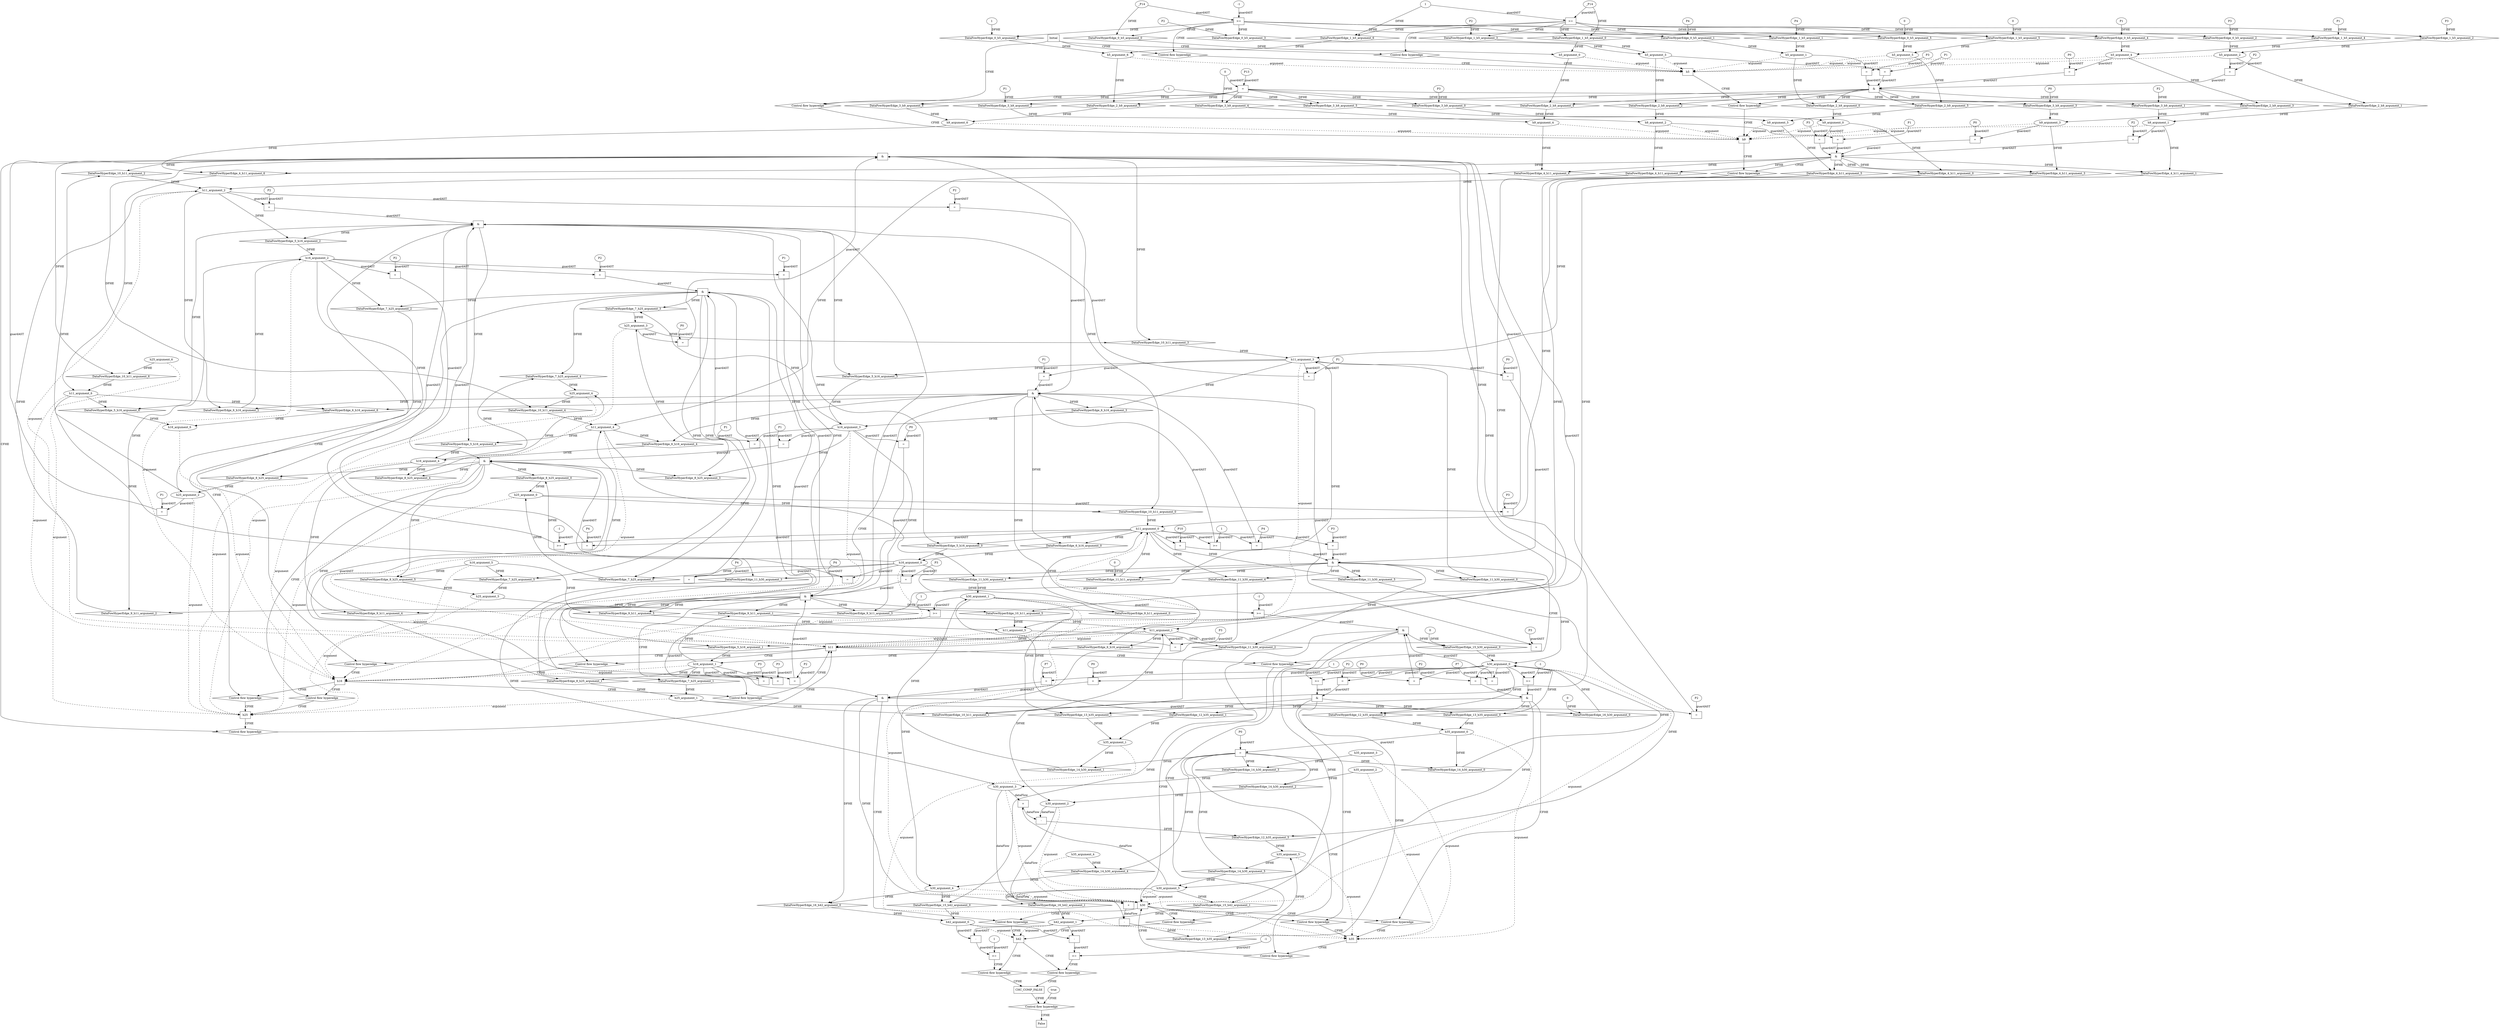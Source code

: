 // Horn Graph
digraph {
	"xxxh5___Initial_0xxxdataFlow_0_node_0" [label="1"  nodeName="xxxh5___Initial_0xxxdataFlow_0_node_0" class=IdealInt GNNNodeID=7]
	"xxxh5___Initial_0xxxdataFlow1_node_0" [label="P2"  nodeName="xxxh5___Initial_0xxxdataFlow1_node_0" class=symbolicConstant GNNNodeID=8]
	"xxxh5___Initial_0xxxdataFlow2_node_0" [label="P4"  nodeName="xxxh5___Initial_0xxxdataFlow2_node_0" class=symbolicConstant GNNNodeID=9]
	"xxxh5___Initial_0xxxdataFlow3_node_0" [label="_P14"  nodeName="xxxh5___Initial_0xxxdataFlow3_node_0" class=symbolicConstant GNNNodeID=10]
	"xxxh5___Initial_0xxxdataFlow4_node_0" [label="P1"  nodeName="xxxh5___Initial_0xxxdataFlow4_node_0" class=symbolicConstant GNNNodeID=11]
	"xxxh5___Initial_0xxxdataFlow5_node_0" [label="0"  nodeName="xxxh5___Initial_0xxxdataFlow5_node_0" class=IdealInt GNNNodeID=12]
	"xxxh5___Initial_0xxxdataFlow6_node_0" [label="P3"  nodeName="xxxh5___Initial_0xxxdataFlow6_node_0" class=symbolicConstant GNNNodeID=13]
	"xxxh5___Initial_0xxxguard_0_node_0" [label=">="  nodeName="xxxh5___Initial_0xxxguard_0_node_0" class=Operator GNNNodeID=14 shape=rect]
	"xxxh5___Initial_0xxxguard_0_node_1" [label="-1"  nodeName="xxxh5___Initial_0xxxguard_0_node_1" class=IdealInt GNNNodeID=15]
		"xxxh5___Initial_0xxxguard_0_node_1" -> "xxxh5___Initial_0xxxguard_0_node_0" [ label="guardAST"]
		"xxxh5___Initial_0xxxdataFlow3_node_0" -> "xxxh5___Initial_0xxxguard_0_node_0" [ label="guardAST"]
	"xxxh5___Initial_1xxxdataFlow_0_node_0" [label="1"  nodeName="xxxh5___Initial_1xxxdataFlow_0_node_0" class=IdealInt GNNNodeID=16]
	"xxxh5___Initial_1xxxdataFlow1_node_0" [label="P2"  nodeName="xxxh5___Initial_1xxxdataFlow1_node_0" class=symbolicConstant GNNNodeID=17]
	"xxxh5___Initial_1xxxdataFlow2_node_0" [label="P4"  nodeName="xxxh5___Initial_1xxxdataFlow2_node_0" class=symbolicConstant GNNNodeID=18]
	"xxxh5___Initial_1xxxdataFlow3_node_0" [label="_P14"  nodeName="xxxh5___Initial_1xxxdataFlow3_node_0" class=symbolicConstant GNNNodeID=19]
	"xxxh5___Initial_1xxxdataFlow4_node_0" [label="P1"  nodeName="xxxh5___Initial_1xxxdataFlow4_node_0" class=symbolicConstant GNNNodeID=20]
	"xxxh5___Initial_1xxxdataFlow5_node_0" [label="0"  nodeName="xxxh5___Initial_1xxxdataFlow5_node_0" class=IdealInt GNNNodeID=21]
	"xxxh5___Initial_1xxxdataFlow6_node_0" [label="P3"  nodeName="xxxh5___Initial_1xxxdataFlow6_node_0" class=symbolicConstant GNNNodeID=22]
	"xxxh5___Initial_1xxxguard_0_node_0" [label=">="  nodeName="xxxh5___Initial_1xxxguard_0_node_0" class=Operator GNNNodeID=23 shape=rect]
		"xxxh5___Initial_1xxxdataFlow3_node_0" -> "xxxh5___Initial_1xxxguard_0_node_0" [ label="guardAST"]
		"xxxh5___Initial_1xxxdataFlow_0_node_0" -> "xxxh5___Initial_1xxxguard_0_node_0" [ label="guardAST"]
	"xxxh9___h5_2xxxguard_0_node_0" [label="="  nodeName="xxxh9___h5_2xxxguard_0_node_0" class=Operator GNNNodeID=31 shape=rect]
	"xxxh9___h5_2xxxguard_0_node_1" [label="P3"  nodeName="xxxh9___h5_2xxxguard_0_node_1" class=symbolicConstant GNNNodeID=32]
		"xxxh9___h5_2xxxguard_0_node_1" -> "xxxh9___h5_2xxxguard_0_node_0" [ label="guardAST"]
		"h5_argument_1" -> "xxxh9___h5_2xxxguard_0_node_0" [ label="guardAST"]
	"xxxh9___h5_2xxxguard1_node_0" [label="="  nodeName="xxxh9___h5_2xxxguard1_node_0" class=Operator GNNNodeID=33 shape=rect]
	"xxxh9___h5_2xxxguard1_node_1" [label="P2"  nodeName="xxxh9___h5_2xxxguard1_node_1" class=symbolicConstant GNNNodeID=34]
		"xxxh9___h5_2xxxguard1_node_1" -> "xxxh9___h5_2xxxguard1_node_0" [ label="guardAST"]
		"h5_argument_2" -> "xxxh9___h5_2xxxguard1_node_0" [ label="guardAST"]
	"xxxh9___h5_2xxxguard2_node_0" [label="="  nodeName="xxxh9___h5_2xxxguard2_node_0" class=Operator GNNNodeID=35 shape=rect]
	"xxxh9___h5_2xxxguard2_node_1" [label="P1"  nodeName="xxxh9___h5_2xxxguard2_node_1" class=symbolicConstant GNNNodeID=36]
		"xxxh9___h5_2xxxguard2_node_1" -> "xxxh9___h5_2xxxguard2_node_0" [ label="guardAST"]
		"h5_argument_3" -> "xxxh9___h5_2xxxguard2_node_0" [ label="guardAST"]
	"xxxh9___h5_2xxxguard3_node_0" [label="="  nodeName="xxxh9___h5_2xxxguard3_node_0" class=Operator GNNNodeID=37 shape=rect]
	"xxxh9___h5_2xxxguard3_node_1" [label="P0"  nodeName="xxxh9___h5_2xxxguard3_node_1" class=symbolicConstant GNNNodeID=38]
		"xxxh9___h5_2xxxguard3_node_1" -> "xxxh9___h5_2xxxguard3_node_0" [ label="guardAST"]
		"h5_argument_4" -> "xxxh9___h5_2xxxguard3_node_0" [ label="guardAST"]
	"xxxh9___Initial_3xxxdataFlow_0_node_0" [label="P0"  nodeName="xxxh9___Initial_3xxxdataFlow_0_node_0" class=symbolicConstant GNNNodeID=39]
	"xxxh9___Initial_3xxxdataFlow1_node_0" [label="1"  nodeName="xxxh9___Initial_3xxxdataFlow1_node_0" class=IdealInt GNNNodeID=40]
	"xxxh9___Initial_3xxxdataFlow2_node_0" [label="P1"  nodeName="xxxh9___Initial_3xxxdataFlow2_node_0" class=symbolicConstant GNNNodeID=41]
	"xxxh9___Initial_3xxxdataFlow3_node_0" [label="P2"  nodeName="xxxh9___Initial_3xxxdataFlow3_node_0" class=symbolicConstant GNNNodeID=42]
	"xxxh9___Initial_3xxxdataFlow5_node_0" [label="P3"  nodeName="xxxh9___Initial_3xxxdataFlow5_node_0" class=symbolicConstant GNNNodeID=43]
	"xxxh9___Initial_3xxxdataFlow6_node_0" [label="0"  nodeName="xxxh9___Initial_3xxxdataFlow6_node_0" class=IdealInt GNNNodeID=44]
	"xxxh9___Initial_3xxxguard_0_node_0" [label="="  nodeName="xxxh9___Initial_3xxxguard_0_node_0" class=Operator GNNNodeID=45 shape=rect]
	"xxxh9___Initial_3xxxguard_0_node_2" [label="P13"  nodeName="xxxh9___Initial_3xxxguard_0_node_2" class=symbolicConstant GNNNodeID=46]
		"xxxh9___Initial_3xxxdataFlow6_node_0" -> "xxxh9___Initial_3xxxguard_0_node_0" [ label="guardAST"]
		"xxxh9___Initial_3xxxguard_0_node_2" -> "xxxh9___Initial_3xxxguard_0_node_0" [ label="guardAST"]
	"xxxh11___h9_4xxxguard_0_node_0" [label="="  nodeName="xxxh11___h9_4xxxguard_0_node_0" class=Operator GNNNodeID=54 shape=rect]
	"xxxh11___h9_4xxxguard_0_node_1" [label="P3"  nodeName="xxxh11___h9_4xxxguard_0_node_1" class=symbolicConstant GNNNodeID=55]
		"xxxh11___h9_4xxxguard_0_node_1" -> "xxxh11___h9_4xxxguard_0_node_0" [ label="guardAST"]
		"h9_argument_0" -> "xxxh11___h9_4xxxguard_0_node_0" [ label="guardAST"]
	"xxxh11___h9_4xxxguard1_node_0" [label="="  nodeName="xxxh11___h9_4xxxguard1_node_0" class=Operator GNNNodeID=56 shape=rect]
	"xxxh11___h9_4xxxguard1_node_1" [label="P2"  nodeName="xxxh11___h9_4xxxguard1_node_1" class=symbolicConstant GNNNodeID=57]
		"xxxh11___h9_4xxxguard1_node_1" -> "xxxh11___h9_4xxxguard1_node_0" [ label="guardAST"]
		"h9_argument_1" -> "xxxh11___h9_4xxxguard1_node_0" [ label="guardAST"]
	"xxxh11___h9_4xxxguard2_node_0" [label="="  nodeName="xxxh11___h9_4xxxguard2_node_0" class=Operator GNNNodeID=58 shape=rect]
	"xxxh11___h9_4xxxguard2_node_1" [label="P1"  nodeName="xxxh11___h9_4xxxguard2_node_1" class=symbolicConstant GNNNodeID=59]
		"xxxh11___h9_4xxxguard2_node_1" -> "xxxh11___h9_4xxxguard2_node_0" [ label="guardAST"]
		"h9_argument_2" -> "xxxh11___h9_4xxxguard2_node_0" [ label="guardAST"]
	"xxxh11___h9_4xxxguard3_node_0" [label="="  nodeName="xxxh11___h9_4xxxguard3_node_0" class=Operator GNNNodeID=60 shape=rect]
	"xxxh11___h9_4xxxguard3_node_1" [label="P0"  nodeName="xxxh11___h9_4xxxguard3_node_1" class=symbolicConstant GNNNodeID=61]
		"xxxh11___h9_4xxxguard3_node_1" -> "xxxh11___h9_4xxxguard3_node_0" [ label="guardAST"]
		"h9_argument_3" -> "xxxh11___h9_4xxxguard3_node_0" [ label="guardAST"]
	"xxxh16___h11_5xxxguard_0_node_0" [label="="  nodeName="xxxh16___h11_5xxxguard_0_node_0" class=Operator GNNNodeID=69 shape=rect]
	"xxxh16___h11_5xxxguard_0_node_1" [label="P1"  nodeName="xxxh16___h11_5xxxguard_0_node_1" class=symbolicConstant GNNNodeID=70]
		"xxxh16___h11_5xxxguard_0_node_1" -> "xxxh16___h11_5xxxguard_0_node_0" [ label="guardAST"]
		"h11_argument_3" -> "xxxh16___h11_5xxxguard_0_node_0" [ label="guardAST"]
	"xxxh16___h11_5xxxguard1_node_0" [label="="  nodeName="xxxh16___h11_5xxxguard1_node_0" class=Operator GNNNodeID=71 shape=rect]
	"xxxh16___h11_5xxxguard1_node_1" [label="P2"  nodeName="xxxh16___h11_5xxxguard1_node_1" class=symbolicConstant GNNNodeID=72]
		"xxxh16___h11_5xxxguard1_node_1" -> "xxxh16___h11_5xxxguard1_node_0" [ label="guardAST"]
		"h11_argument_2" -> "xxxh16___h11_5xxxguard1_node_0" [ label="guardAST"]
	"xxxh16___h11_5xxxguard2_node_0" [label=">="  nodeName="xxxh16___h11_5xxxguard2_node_0" class=Operator GNNNodeID=73 shape=rect]
	"xxxh16___h11_5xxxguard2_node_1" [label="-1"  nodeName="xxxh16___h11_5xxxguard2_node_1" class=IdealInt GNNNodeID=74]
		"xxxh16___h11_5xxxguard2_node_1" -> "xxxh16___h11_5xxxguard2_node_0" [ label="guardAST"]
		"h11_argument_0" -> "xxxh16___h11_5xxxguard2_node_0" [ label="guardAST"]
	"xxxh16___h11_5xxxguard3_node_0" [label="="  nodeName="xxxh16___h11_5xxxguard3_node_0" class=Operator GNNNodeID=75 shape=rect]
	"xxxh16___h11_5xxxguard3_node_1" [label="P4"  nodeName="xxxh16___h11_5xxxguard3_node_1" class=symbolicConstant GNNNodeID=76]
		"xxxh16___h11_5xxxguard3_node_1" -> "xxxh16___h11_5xxxguard3_node_0" [ label="guardAST"]
		"h11_argument_0" -> "xxxh16___h11_5xxxguard3_node_0" [ label="guardAST"]
	"xxxh16___h11_5xxxguard4_node_0" [label="="  nodeName="xxxh16___h11_5xxxguard4_node_0" class=Operator GNNNodeID=77 shape=rect]
	"xxxh16___h11_5xxxguard4_node_1" [label="P3"  nodeName="xxxh16___h11_5xxxguard4_node_1" class=symbolicConstant GNNNodeID=78]
		"xxxh16___h11_5xxxguard4_node_1" -> "xxxh16___h11_5xxxguard4_node_0" [ label="guardAST"]
		"h11_argument_1" -> "xxxh16___h11_5xxxguard4_node_0" [ label="guardAST"]
	"xxxh16___h11_6xxxguard_0_node_0" [label="="  nodeName="xxxh16___h11_6xxxguard_0_node_0" class=Operator GNNNodeID=79 shape=rect]
	"xxxh16___h11_6xxxguard_0_node_1" [label="P1"  nodeName="xxxh16___h11_6xxxguard_0_node_1" class=symbolicConstant GNNNodeID=80]
		"xxxh16___h11_6xxxguard_0_node_1" -> "xxxh16___h11_6xxxguard_0_node_0" [ label="guardAST"]
		"h11_argument_3" -> "xxxh16___h11_6xxxguard_0_node_0" [ label="guardAST"]
	"xxxh16___h11_6xxxguard1_node_0" [label="="  nodeName="xxxh16___h11_6xxxguard1_node_0" class=Operator GNNNodeID=81 shape=rect]
	"xxxh16___h11_6xxxguard1_node_1" [label="P2"  nodeName="xxxh16___h11_6xxxguard1_node_1" class=symbolicConstant GNNNodeID=82]
		"xxxh16___h11_6xxxguard1_node_1" -> "xxxh16___h11_6xxxguard1_node_0" [ label="guardAST"]
		"h11_argument_2" -> "xxxh16___h11_6xxxguard1_node_0" [ label="guardAST"]
	"xxxh16___h11_6xxxguard2_node_0" [label=">="  nodeName="xxxh16___h11_6xxxguard2_node_0" class=Operator GNNNodeID=83 shape=rect]
	"xxxh16___h11_6xxxguard2_node_2" [label="1"  nodeName="xxxh16___h11_6xxxguard2_node_2" class=IdealInt GNNNodeID=84]
		"h11_argument_0" -> "xxxh16___h11_6xxxguard2_node_0" [ label="guardAST"]
		"xxxh16___h11_6xxxguard2_node_2" -> "xxxh16___h11_6xxxguard2_node_0" [ label="guardAST"]
	"xxxh16___h11_6xxxguard3_node_0" [label="="  nodeName="xxxh16___h11_6xxxguard3_node_0" class=Operator GNNNodeID=85 shape=rect]
	"xxxh16___h11_6xxxguard3_node_1" [label="P4"  nodeName="xxxh16___h11_6xxxguard3_node_1" class=symbolicConstant GNNNodeID=86]
		"xxxh16___h11_6xxxguard3_node_1" -> "xxxh16___h11_6xxxguard3_node_0" [ label="guardAST"]
		"h11_argument_0" -> "xxxh16___h11_6xxxguard3_node_0" [ label="guardAST"]
	"xxxh16___h11_6xxxguard4_node_0" [label="="  nodeName="xxxh16___h11_6xxxguard4_node_0" class=Operator GNNNodeID=87 shape=rect]
	"xxxh16___h11_6xxxguard4_node_1" [label="P3"  nodeName="xxxh16___h11_6xxxguard4_node_1" class=symbolicConstant GNNNodeID=88]
		"xxxh16___h11_6xxxguard4_node_1" -> "xxxh16___h11_6xxxguard4_node_0" [ label="guardAST"]
		"h11_argument_1" -> "xxxh16___h11_6xxxguard4_node_0" [ label="guardAST"]
	"xxxh25___h16_7xxxguard_0_node_0" [label="="  nodeName="xxxh25___h16_7xxxguard_0_node_0" class=Operator GNNNodeID=96 shape=rect]
	"xxxh25___h16_7xxxguard_0_node_1" [label="P4"  nodeName="xxxh25___h16_7xxxguard_0_node_1" class=symbolicConstant GNNNodeID=97]
		"xxxh25___h16_7xxxguard_0_node_1" -> "xxxh25___h16_7xxxguard_0_node_0" [ label="guardAST"]
		"h16_argument_0" -> "xxxh25___h16_7xxxguard_0_node_0" [ label="guardAST"]
	"xxxh25___h16_7xxxguard1_node_0" [label="="  nodeName="xxxh25___h16_7xxxguard1_node_0" class=Operator GNNNodeID=98 shape=rect]
	"xxxh25___h16_7xxxguard1_node_1" [label="P3"  nodeName="xxxh25___h16_7xxxguard1_node_1" class=symbolicConstant GNNNodeID=99]
		"xxxh25___h16_7xxxguard1_node_1" -> "xxxh25___h16_7xxxguard1_node_0" [ label="guardAST"]
		"h16_argument_1" -> "xxxh25___h16_7xxxguard1_node_0" [ label="guardAST"]
	"xxxh25___h16_7xxxguard2_node_0" [label="="  nodeName="xxxh25___h16_7xxxguard2_node_0" class=Operator GNNNodeID=100 shape=rect]
	"xxxh25___h16_7xxxguard2_node_1" [label="P2"  nodeName="xxxh25___h16_7xxxguard2_node_1" class=symbolicConstant GNNNodeID=101]
		"xxxh25___h16_7xxxguard2_node_1" -> "xxxh25___h16_7xxxguard2_node_0" [ label="guardAST"]
		"h16_argument_2" -> "xxxh25___h16_7xxxguard2_node_0" [ label="guardAST"]
	"xxxh25___h16_7xxxguard3_node_0" [label="="  nodeName="xxxh25___h16_7xxxguard3_node_0" class=Operator GNNNodeID=102 shape=rect]
	"xxxh25___h16_7xxxguard3_node_1" [label="P1"  nodeName="xxxh25___h16_7xxxguard3_node_1" class=symbolicConstant GNNNodeID=103]
		"xxxh25___h16_7xxxguard3_node_1" -> "xxxh25___h16_7xxxguard3_node_0" [ label="guardAST"]
		"h16_argument_3" -> "xxxh25___h16_7xxxguard3_node_0" [ label="guardAST"]
	"xxxh25___h16_8xxxguard_0_node_0" [label="="  nodeName="xxxh25___h16_8xxxguard_0_node_0" class=Operator GNNNodeID=104 shape=rect]
	"xxxh25___h16_8xxxguard_0_node_1" [label="P4"  nodeName="xxxh25___h16_8xxxguard_0_node_1" class=symbolicConstant GNNNodeID=105]
		"xxxh25___h16_8xxxguard_0_node_1" -> "xxxh25___h16_8xxxguard_0_node_0" [ label="guardAST"]
		"h16_argument_0" -> "xxxh25___h16_8xxxguard_0_node_0" [ label="guardAST"]
	"xxxh25___h16_8xxxguard1_node_0" [label="="  nodeName="xxxh25___h16_8xxxguard1_node_0" class=Operator GNNNodeID=106 shape=rect]
	"xxxh25___h16_8xxxguard1_node_1" [label="P3"  nodeName="xxxh25___h16_8xxxguard1_node_1" class=symbolicConstant GNNNodeID=107]
		"xxxh25___h16_8xxxguard1_node_1" -> "xxxh25___h16_8xxxguard1_node_0" [ label="guardAST"]
		"h16_argument_1" -> "xxxh25___h16_8xxxguard1_node_0" [ label="guardAST"]
	"xxxh25___h16_8xxxguard2_node_0" [label="="  nodeName="xxxh25___h16_8xxxguard2_node_0" class=Operator GNNNodeID=108 shape=rect]
	"xxxh25___h16_8xxxguard2_node_1" [label="P2"  nodeName="xxxh25___h16_8xxxguard2_node_1" class=symbolicConstant GNNNodeID=109]
		"xxxh25___h16_8xxxguard2_node_1" -> "xxxh25___h16_8xxxguard2_node_0" [ label="guardAST"]
		"h16_argument_2" -> "xxxh25___h16_8xxxguard2_node_0" [ label="guardAST"]
	"xxxh25___h16_8xxxguard3_node_0" [label="="  nodeName="xxxh25___h16_8xxxguard3_node_0" class=Operator GNNNodeID=110 shape=rect]
	"xxxh25___h16_8xxxguard3_node_1" [label="P1"  nodeName="xxxh25___h16_8xxxguard3_node_1" class=symbolicConstant GNNNodeID=111]
		"xxxh25___h16_8xxxguard3_node_1" -> "xxxh25___h16_8xxxguard3_node_0" [ label="guardAST"]
		"h16_argument_3" -> "xxxh25___h16_8xxxguard3_node_0" [ label="guardAST"]
	"xxxh11___h16_9xxxguard_0_node_0" [label="="  nodeName="xxxh11___h16_9xxxguard_0_node_0" class=Operator GNNNodeID=112 shape=rect]
	"xxxh11___h16_9xxxguard_0_node_1" [label="P3"  nodeName="xxxh11___h16_9xxxguard_0_node_1" class=symbolicConstant GNNNodeID=113]
		"xxxh11___h16_9xxxguard_0_node_1" -> "xxxh11___h16_9xxxguard_0_node_0" [ label="guardAST"]
		"h16_argument_0" -> "xxxh11___h16_9xxxguard_0_node_0" [ label="guardAST"]
	"xxxh11___h16_9xxxguard1_node_0" [label="="  nodeName="xxxh11___h16_9xxxguard1_node_0" class=Operator GNNNodeID=114 shape=rect]
	"xxxh11___h16_9xxxguard1_node_1" [label="P2"  nodeName="xxxh11___h16_9xxxguard1_node_1" class=symbolicConstant GNNNodeID=115]
		"xxxh11___h16_9xxxguard1_node_1" -> "xxxh11___h16_9xxxguard1_node_0" [ label="guardAST"]
		"h16_argument_1" -> "xxxh11___h16_9xxxguard1_node_0" [ label="guardAST"]
	"xxxh11___h16_9xxxguard2_node_0" [label="="  nodeName="xxxh11___h16_9xxxguard2_node_0" class=Operator GNNNodeID=116 shape=rect]
	"xxxh11___h16_9xxxguard2_node_1" [label="P1"  nodeName="xxxh11___h16_9xxxguard2_node_1" class=symbolicConstant GNNNodeID=117]
		"xxxh11___h16_9xxxguard2_node_1" -> "xxxh11___h16_9xxxguard2_node_0" [ label="guardAST"]
		"h16_argument_2" -> "xxxh11___h16_9xxxguard2_node_0" [ label="guardAST"]
	"xxxh11___h16_9xxxguard3_node_0" [label="="  nodeName="xxxh11___h16_9xxxguard3_node_0" class=Operator GNNNodeID=118 shape=rect]
	"xxxh11___h16_9xxxguard3_node_1" [label="P0"  nodeName="xxxh11___h16_9xxxguard3_node_1" class=symbolicConstant GNNNodeID=119]
		"xxxh11___h16_9xxxguard3_node_1" -> "xxxh11___h16_9xxxguard3_node_0" [ label="guardAST"]
		"h16_argument_3" -> "xxxh11___h16_9xxxguard3_node_0" [ label="guardAST"]
	"xxxh11___h25_10xxxguard_0_node_0" [label="="  nodeName="xxxh11___h25_10xxxguard_0_node_0" class=Operator GNNNodeID=120 shape=rect]
	"xxxh11___h25_10xxxguard_0_node_1" [label="P3"  nodeName="xxxh11___h25_10xxxguard_0_node_1" class=symbolicConstant GNNNodeID=121]
		"xxxh11___h25_10xxxguard_0_node_1" -> "xxxh11___h25_10xxxguard_0_node_0" [ label="guardAST"]
		"h25_argument_0" -> "xxxh11___h25_10xxxguard_0_node_0" [ label="guardAST"]
	"xxxh11___h25_10xxxguard1_node_0" [label="="  nodeName="xxxh11___h25_10xxxguard1_node_0" class=Operator GNNNodeID=122 shape=rect]
	"xxxh11___h25_10xxxguard1_node_1" [label="P2"  nodeName="xxxh11___h25_10xxxguard1_node_1" class=symbolicConstant GNNNodeID=123]
		"xxxh11___h25_10xxxguard1_node_1" -> "xxxh11___h25_10xxxguard1_node_0" [ label="guardAST"]
		"h25_argument_1" -> "xxxh11___h25_10xxxguard1_node_0" [ label="guardAST"]
	"xxxh11___h25_10xxxguard2_node_0" [label="="  nodeName="xxxh11___h25_10xxxguard2_node_0" class=Operator GNNNodeID=124 shape=rect]
	"xxxh11___h25_10xxxguard2_node_1" [label="P1"  nodeName="xxxh11___h25_10xxxguard2_node_1" class=symbolicConstant GNNNodeID=125]
		"xxxh11___h25_10xxxguard2_node_1" -> "xxxh11___h25_10xxxguard2_node_0" [ label="guardAST"]
		"h25_argument_2" -> "xxxh11___h25_10xxxguard2_node_0" [ label="guardAST"]
	"xxxh11___h25_10xxxguard3_node_0" [label="="  nodeName="xxxh11___h25_10xxxguard3_node_0" class=Operator GNNNodeID=126 shape=rect]
	"xxxh11___h25_10xxxguard3_node_1" [label="P0"  nodeName="xxxh11___h25_10xxxguard3_node_1" class=symbolicConstant GNNNodeID=127]
		"xxxh11___h25_10xxxguard3_node_1" -> "xxxh11___h25_10xxxguard3_node_0" [ label="guardAST"]
		"h25_argument_3" -> "xxxh11___h25_10xxxguard3_node_0" [ label="guardAST"]
	"xxxh30___h11_11xxxguard_0_node_0" [label="="  nodeName="xxxh30___h11_11xxxguard_0_node_0" class=Operator GNNNodeID=134 shape=rect]
	"xxxh30___h11_11xxxguard_0_node_1" [label="P3"  nodeName="xxxh30___h11_11xxxguard_0_node_1" class=symbolicConstant GNNNodeID=135]
		"xxxh30___h11_11xxxguard_0_node_1" -> "xxxh30___h11_11xxxguard_0_node_0" [ label="guardAST"]
		"h11_argument_0" -> "xxxh30___h11_11xxxguard_0_node_0" [ label="guardAST"]
	"xxxh30___h11_11xxxguard1_node_0" [label="="  nodeName="xxxh30___h11_11xxxguard1_node_0" class=Operator GNNNodeID=136 shape=rect]
	"xxxh30___h11_11xxxguard1_node_2" [label="P10"  nodeName="xxxh30___h11_11xxxguard1_node_2" class=symbolicConstant GNNNodeID=137]
		"h11_argument_0" -> "xxxh30___h11_11xxxguard1_node_0" [ label="guardAST"]
		"xxxh30___h11_11xxxguard1_node_2" -> "xxxh30___h11_11xxxguard1_node_0" [ label="guardAST"]
	"xxxh30___h11_11xxxguard2_node_0" [label="="  nodeName="xxxh30___h11_11xxxguard2_node_0" class=Operator GNNNodeID=138 shape=rect]
	"xxxh30___h11_11xxxguard2_node_1" [label="P0"  nodeName="xxxh30___h11_11xxxguard2_node_1" class=symbolicConstant GNNNodeID=139]
		"xxxh30___h11_11xxxguard2_node_1" -> "xxxh30___h11_11xxxguard2_node_0" [ label="guardAST"]
		"h11_argument_3" -> "xxxh30___h11_11xxxguard2_node_0" [ label="guardAST"]
	"xxxh35___h30_12xxxdataFlow_0_node_0" [label="-"  nodeName="xxxh35___h30_12xxxdataFlow_0_node_0" class=Operator GNNNodeID=146 shape=rect]
	"xxxh35___h30_12xxxdataFlow_0_node_2" [label="+"  nodeName="xxxh35___h30_12xxxdataFlow_0_node_2" class=Operator GNNNodeID=147 shape=rect]
		"h30_argument_2" -> "xxxh35___h30_12xxxdataFlow_0_node_0" [ label="dataFlow"]
		"xxxh35___h30_12xxxdataFlow_0_node_2" -> "xxxh35___h30_12xxxdataFlow_0_node_0" [ label="dataFlow"]
		"h30_argument_3" -> "xxxh35___h30_12xxxdataFlow_0_node_2" [ label="dataFlow"]
		"h30_argument_5" -> "xxxh35___h30_12xxxdataFlow_0_node_2" [ label="dataFlow"]
	"xxxh35___h30_12xxxguard_0_node_0" [label=">="  nodeName="xxxh35___h30_12xxxguard_0_node_0" class=Operator GNNNodeID=148 shape=rect]
	"xxxh35___h30_12xxxguard_0_node_1" [label="-1"  nodeName="xxxh35___h30_12xxxguard_0_node_1" class=IdealInt GNNNodeID=149]
		"xxxh35___h30_12xxxguard_0_node_1" -> "xxxh35___h30_12xxxguard_0_node_0" [ label="guardAST"]
		"h30_argument_0" -> "xxxh35___h30_12xxxguard_0_node_0" [ label="guardAST"]
	"xxxh35___h30_12xxxguard1_node_0" [label="="  nodeName="xxxh35___h30_12xxxguard1_node_0" class=Operator GNNNodeID=150 shape=rect]
	"xxxh35___h30_12xxxguard1_node_1" [label="P2"  nodeName="xxxh35___h30_12xxxguard1_node_1" class=symbolicConstant GNNNodeID=151]
		"xxxh35___h30_12xxxguard1_node_1" -> "xxxh35___h30_12xxxguard1_node_0" [ label="guardAST"]
		"h30_argument_0" -> "xxxh35___h30_12xxxguard1_node_0" [ label="guardAST"]
	"xxxh35___h30_13xxxdataFlow_0_node_0" [label="-"  nodeName="xxxh35___h30_13xxxdataFlow_0_node_0" class=Operator GNNNodeID=152 shape=rect]
	"xxxh35___h30_13xxxdataFlow_0_node_2" [label="+"  nodeName="xxxh35___h30_13xxxdataFlow_0_node_2" class=Operator GNNNodeID=153 shape=rect]
		"h30_argument_2" -> "xxxh35___h30_13xxxdataFlow_0_node_0" [ label="dataFlow"]
		"xxxh35___h30_13xxxdataFlow_0_node_2" -> "xxxh35___h30_13xxxdataFlow_0_node_0" [ label="dataFlow"]
		"h30_argument_3" -> "xxxh35___h30_13xxxdataFlow_0_node_2" [ label="dataFlow"]
		"h30_argument_5" -> "xxxh35___h30_13xxxdataFlow_0_node_2" [ label="dataFlow"]
	"xxxh35___h30_13xxxguard_0_node_0" [label=">="  nodeName="xxxh35___h30_13xxxguard_0_node_0" class=Operator GNNNodeID=154 shape=rect]
	"xxxh35___h30_13xxxguard_0_node_2" [label="1"  nodeName="xxxh35___h30_13xxxguard_0_node_2" class=IdealInt GNNNodeID=155]
		"h30_argument_0" -> "xxxh35___h30_13xxxguard_0_node_0" [ label="guardAST"]
		"xxxh35___h30_13xxxguard_0_node_2" -> "xxxh35___h30_13xxxguard_0_node_0" [ label="guardAST"]
	"xxxh35___h30_13xxxguard1_node_0" [label="="  nodeName="xxxh35___h30_13xxxguard1_node_0" class=Operator GNNNodeID=156 shape=rect]
	"xxxh35___h30_13xxxguard1_node_1" [label="P2"  nodeName="xxxh35___h30_13xxxguard1_node_1" class=symbolicConstant GNNNodeID=157]
		"xxxh35___h30_13xxxguard1_node_1" -> "xxxh35___h30_13xxxguard1_node_0" [ label="guardAST"]
		"h30_argument_0" -> "xxxh35___h30_13xxxguard1_node_0" [ label="guardAST"]
	"xxxh30___h35_14xxxguard_0_node_0" [label="="  nodeName="xxxh30___h35_14xxxguard_0_node_0" class=Operator GNNNodeID=158 shape=rect]
	"xxxh30___h35_14xxxguard_0_node_1" [label="P0"  nodeName="xxxh30___h35_14xxxguard_0_node_1" class=symbolicConstant GNNNodeID=159]
		"xxxh30___h35_14xxxguard_0_node_1" -> "xxxh30___h35_14xxxguard_0_node_0" [ label="guardAST"]
		"h35_argument_0" -> "xxxh30___h35_14xxxguard_0_node_0" [ label="guardAST"]
	"xxxh42___h30_15xxxguard_0_node_0" [label=">="  nodeName="xxxh42___h30_15xxxguard_0_node_0" class=Operator GNNNodeID=162 shape=rect]
	"xxxh42___h30_15xxxguard_0_node_1" [label="-1"  nodeName="xxxh42___h30_15xxxguard_0_node_1" class=IdealInt GNNNodeID=163]
		"xxxh42___h30_15xxxguard_0_node_1" -> "xxxh42___h30_15xxxguard_0_node_0" [ label="guardAST"]
		"h30_argument_1" -> "xxxh42___h30_15xxxguard_0_node_0" [ label="guardAST"]
	"xxxh42___h30_15xxxguard1_node_0" [label="="  nodeName="xxxh42___h30_15xxxguard1_node_0" class=Operator GNNNodeID=164 shape=rect]
	"xxxh42___h30_15xxxguard1_node_1" [label="P0"  nodeName="xxxh42___h30_15xxxguard1_node_1" class=symbolicConstant GNNNodeID=165]
		"xxxh42___h30_15xxxguard1_node_1" -> "xxxh42___h30_15xxxguard1_node_0" [ label="guardAST"]
		"h30_argument_0" -> "xxxh42___h30_15xxxguard1_node_0" [ label="guardAST"]
	"xxxh42___h30_15xxxguard2_node_0" [label="="  nodeName="xxxh42___h30_15xxxguard2_node_0" class=Operator GNNNodeID=166 shape=rect]
	"xxxh42___h30_15xxxguard2_node_2" [label="P7"  nodeName="xxxh42___h30_15xxxguard2_node_2" class=symbolicConstant GNNNodeID=167]
		"h30_argument_0" -> "xxxh42___h30_15xxxguard2_node_0" [ label="guardAST"]
		"xxxh42___h30_15xxxguard2_node_2" -> "xxxh42___h30_15xxxguard2_node_0" [ label="guardAST"]
	"xxxh42___h30_16xxxguard_0_node_0" [label=">="  nodeName="xxxh42___h30_16xxxguard_0_node_0" class=Operator GNNNodeID=168 shape=rect]
	"xxxh42___h30_16xxxguard_0_node_2" [label="1"  nodeName="xxxh42___h30_16xxxguard_0_node_2" class=IdealInt GNNNodeID=169]
		"h30_argument_1" -> "xxxh42___h30_16xxxguard_0_node_0" [ label="guardAST"]
		"xxxh42___h30_16xxxguard_0_node_2" -> "xxxh42___h30_16xxxguard_0_node_0" [ label="guardAST"]
	"xxxh42___h30_16xxxguard1_node_0" [label="="  nodeName="xxxh42___h30_16xxxguard1_node_0" class=Operator GNNNodeID=170 shape=rect]
	"xxxh42___h30_16xxxguard1_node_1" [label="P0"  nodeName="xxxh42___h30_16xxxguard1_node_1" class=symbolicConstant GNNNodeID=171]
		"xxxh42___h30_16xxxguard1_node_1" -> "xxxh42___h30_16xxxguard1_node_0" [ label="guardAST"]
		"h30_argument_0" -> "xxxh42___h30_16xxxguard1_node_0" [ label="guardAST"]
	"xxxh42___h30_16xxxguard2_node_0" [label="="  nodeName="xxxh42___h30_16xxxguard2_node_0" class=Operator GNNNodeID=172 shape=rect]
	"xxxh42___h30_16xxxguard2_node_2" [label="P7"  nodeName="xxxh42___h30_16xxxguard2_node_2" class=symbolicConstant GNNNodeID=173]
		"h30_argument_0" -> "xxxh42___h30_16xxxguard2_node_0" [ label="guardAST"]
		"xxxh42___h30_16xxxguard2_node_2" -> "xxxh42___h30_16xxxguard2_node_0" [ label="guardAST"]
	"xxxCHC_COMP_FALSE___h42_17xxxguard_0_node_0" [label=">="  nodeName="xxxCHC_COMP_FALSE___h42_17xxxguard_0_node_0" class=Operator GNNNodeID=174 shape=rect]
	"xxxCHC_COMP_FALSE___h42_17xxxguard_0_node_1" [label="-1"  nodeName="xxxCHC_COMP_FALSE___h42_17xxxguard_0_node_1" class=IdealInt GNNNodeID=175]
	"xxxCHC_COMP_FALSE___h42_17xxxguard_0_node_2" [label="-"  nodeName="xxxCHC_COMP_FALSE___h42_17xxxguard_0_node_2" class=Operator GNNNodeID=176 shape=rect]
		"xxxCHC_COMP_FALSE___h42_17xxxguard_0_node_1" -> "xxxCHC_COMP_FALSE___h42_17xxxguard_0_node_0" [ label="guardAST"]
		"xxxCHC_COMP_FALSE___h42_17xxxguard_0_node_2" -> "xxxCHC_COMP_FALSE___h42_17xxxguard_0_node_0" [ label="guardAST"]
		"h42_argument_0" -> "xxxCHC_COMP_FALSE___h42_17xxxguard_0_node_2" [ label="guardAST"]
		"h42_argument_1" -> "xxxCHC_COMP_FALSE___h42_17xxxguard_0_node_2" [ label="guardAST"]
	"xxxCHC_COMP_FALSE___h42_18xxxguard_0_node_0" [label=">="  nodeName="xxxCHC_COMP_FALSE___h42_18xxxguard_0_node_0" class=Operator GNNNodeID=177 shape=rect]
	"xxxCHC_COMP_FALSE___h42_18xxxguard_0_node_1" [label="-"  nodeName="xxxCHC_COMP_FALSE___h42_18xxxguard_0_node_1" class=Operator GNNNodeID=178 shape=rect]
	"xxxCHC_COMP_FALSE___h42_18xxxguard_0_node_4" [label="1"  nodeName="xxxCHC_COMP_FALSE___h42_18xxxguard_0_node_4" class=IdealInt GNNNodeID=179]
		"xxxCHC_COMP_FALSE___h42_18xxxguard_0_node_1" -> "xxxCHC_COMP_FALSE___h42_18xxxguard_0_node_0" [ label="guardAST"]
		"xxxCHC_COMP_FALSE___h42_18xxxguard_0_node_4" -> "xxxCHC_COMP_FALSE___h42_18xxxguard_0_node_0" [ label="guardAST"]
		"h42_argument_0" -> "xxxCHC_COMP_FALSE___h42_18xxxguard_0_node_1" [ label="guardAST"]
		"h42_argument_1" -> "xxxCHC_COMP_FALSE___h42_18xxxguard_0_node_1" [ label="guardAST"]
	"xxxFALSE___CHC_COMP_FALSE_19xxxguard_0_node_0" [label="true"  nodeName="xxxFALSE___CHC_COMP_FALSE_19xxxguard_0_node_0" class=Constant GNNNodeID=180]
	"CHC_COMP_FALSE" [label="CHC_COMP_FALSE"  nodeName="CHC_COMP_FALSE" class=CONTROL GNNNodeID=181 shape="rect"]
	"h11" [label="h11"  nodeName="h11" class=CONTROL GNNNodeID=182 shape="rect"]
	"h16" [label="h16"  nodeName="h16" class=CONTROL GNNNodeID=183 shape="rect"]
	"h25" [label="h25"  nodeName="h25" class=CONTROL GNNNodeID=184 shape="rect"]
	"h30" [label="h30"  nodeName="h30" class=CONTROL GNNNodeID=185 shape="rect"]
	"h35" [label="h35"  nodeName="h35" class=CONTROL GNNNodeID=186 shape="rect"]
	"h42" [label="h42"  nodeName="h42" class=CONTROL GNNNodeID=187 shape="rect"]
	"h5" [label="h5"  nodeName="h5" class=CONTROL GNNNodeID=188 shape="rect"]
	"h9" [label="h9"  nodeName="h9" class=CONTROL GNNNodeID=189 shape="rect"]
	"FALSE" [label="False"  nodeName=False class=CONTROL GNNNodeID=190 shape="rect"]
	"Initial" [label="Initial"  nodeName=Initial class=CONTROL GNNNodeID=191 shape="rect"]
	"ControlFowHyperEdge_0" [label="Control flow hyperedge"  hyperEdgeNodeID=0 nodeName=ControlFowHyperEdge_0 class=controlFlowHyperEdge shape="diamond"]
		"Initial" -> ControlFowHyperEdge_0 [ label="CFHE"]
		"ControlFowHyperEdge_0" -> "h5" [ label="CFHE"]
	"ControlFowHyperEdge_1" [label="Control flow hyperedge"  hyperEdgeNodeID=1 nodeName=ControlFowHyperEdge_1 class=controlFlowHyperEdge shape="diamond"]
		"Initial" -> ControlFowHyperEdge_1 [ label="CFHE"]
		"ControlFowHyperEdge_1" -> "h5" [ label="CFHE"]
	"ControlFowHyperEdge_2" [label="Control flow hyperedge"  hyperEdgeNodeID=2 nodeName=ControlFowHyperEdge_2 class=controlFlowHyperEdge shape="diamond"]
		"h5" -> ControlFowHyperEdge_2 [ label="CFHE"]
		"ControlFowHyperEdge_2" -> "h9" [ label="CFHE"]
	"ControlFowHyperEdge_3" [label="Control flow hyperedge"  hyperEdgeNodeID=3 nodeName=ControlFowHyperEdge_3 class=controlFlowHyperEdge shape="diamond"]
		"Initial" -> ControlFowHyperEdge_3 [ label="CFHE"]
		"ControlFowHyperEdge_3" -> "h9" [ label="CFHE"]
	"ControlFowHyperEdge_4" [label="Control flow hyperedge"  hyperEdgeNodeID=4 nodeName=ControlFowHyperEdge_4 class=controlFlowHyperEdge shape="diamond"]
		"h9" -> ControlFowHyperEdge_4 [ label="CFHE"]
		"ControlFowHyperEdge_4" -> "h11" [ label="CFHE"]
	"ControlFowHyperEdge_5" [label="Control flow hyperedge"  hyperEdgeNodeID=5 nodeName=ControlFowHyperEdge_5 class=controlFlowHyperEdge shape="diamond"]
		"h11" -> ControlFowHyperEdge_5 [ label="CFHE"]
		"ControlFowHyperEdge_5" -> "h16" [ label="CFHE"]
	"ControlFowHyperEdge_6" [label="Control flow hyperedge"  hyperEdgeNodeID=6 nodeName=ControlFowHyperEdge_6 class=controlFlowHyperEdge shape="diamond"]
		"h11" -> ControlFowHyperEdge_6 [ label="CFHE"]
		"ControlFowHyperEdge_6" -> "h16" [ label="CFHE"]
	"ControlFowHyperEdge_7" [label="Control flow hyperedge"  hyperEdgeNodeID=7 nodeName=ControlFowHyperEdge_7 class=controlFlowHyperEdge shape="diamond"]
		"h16" -> ControlFowHyperEdge_7 [ label="CFHE"]
		"ControlFowHyperEdge_7" -> "h25" [ label="CFHE"]
	"ControlFowHyperEdge_8" [label="Control flow hyperedge"  hyperEdgeNodeID=8 nodeName=ControlFowHyperEdge_8 class=controlFlowHyperEdge shape="diamond"]
		"h16" -> ControlFowHyperEdge_8 [ label="CFHE"]
		"ControlFowHyperEdge_8" -> "h25" [ label="CFHE"]
	"ControlFowHyperEdge_9" [label="Control flow hyperedge"  hyperEdgeNodeID=9 nodeName=ControlFowHyperEdge_9 class=controlFlowHyperEdge shape="diamond"]
		"h16" -> ControlFowHyperEdge_9 [ label="CFHE"]
		"ControlFowHyperEdge_9" -> "h11" [ label="CFHE"]
	"ControlFowHyperEdge_10" [label="Control flow hyperedge"  hyperEdgeNodeID=10 nodeName=ControlFowHyperEdge_10 class=controlFlowHyperEdge shape="diamond"]
		"h25" -> ControlFowHyperEdge_10 [ label="CFHE"]
		"ControlFowHyperEdge_10" -> "h11" [ label="CFHE"]
	"ControlFowHyperEdge_11" [label="Control flow hyperedge"  hyperEdgeNodeID=11 nodeName=ControlFowHyperEdge_11 class=controlFlowHyperEdge shape="diamond"]
		"h11" -> ControlFowHyperEdge_11 [ label="CFHE"]
		"ControlFowHyperEdge_11" -> "h30" [ label="CFHE"]
	"ControlFowHyperEdge_12" [label="Control flow hyperedge"  hyperEdgeNodeID=12 nodeName=ControlFowHyperEdge_12 class=controlFlowHyperEdge shape="diamond"]
		"h30" -> ControlFowHyperEdge_12 [ label="CFHE"]
		"ControlFowHyperEdge_12" -> "h35" [ label="CFHE"]
	"ControlFowHyperEdge_13" [label="Control flow hyperedge"  hyperEdgeNodeID=13 nodeName=ControlFowHyperEdge_13 class=controlFlowHyperEdge shape="diamond"]
		"h30" -> ControlFowHyperEdge_13 [ label="CFHE"]
		"ControlFowHyperEdge_13" -> "h35" [ label="CFHE"]
	"ControlFowHyperEdge_14" [label="Control flow hyperedge"  hyperEdgeNodeID=14 nodeName=ControlFowHyperEdge_14 class=controlFlowHyperEdge shape="diamond"]
		"h35" -> ControlFowHyperEdge_14 [ label="CFHE"]
		"ControlFowHyperEdge_14" -> "h30" [ label="CFHE"]
	"ControlFowHyperEdge_15" [label="Control flow hyperedge"  hyperEdgeNodeID=15 nodeName=ControlFowHyperEdge_15 class=controlFlowHyperEdge shape="diamond"]
		"h30" -> ControlFowHyperEdge_15 [ label="CFHE"]
		"ControlFowHyperEdge_15" -> "h42" [ label="CFHE"]
	"ControlFowHyperEdge_16" [label="Control flow hyperedge"  hyperEdgeNodeID=16 nodeName=ControlFowHyperEdge_16 class=controlFlowHyperEdge shape="diamond"]
		"h30" -> ControlFowHyperEdge_16 [ label="CFHE"]
		"ControlFowHyperEdge_16" -> "h42" [ label="CFHE"]
	"ControlFowHyperEdge_17" [label="Control flow hyperedge"  hyperEdgeNodeID=17 nodeName=ControlFowHyperEdge_17 class=controlFlowHyperEdge shape="diamond"]
		"h42" -> ControlFowHyperEdge_17 [ label="CFHE"]
		"ControlFowHyperEdge_17" -> "CHC_COMP_FALSE" [ label="CFHE"]
	"ControlFowHyperEdge_18" [label="Control flow hyperedge"  hyperEdgeNodeID=18 nodeName=ControlFowHyperEdge_18 class=controlFlowHyperEdge shape="diamond"]
		"h42" -> ControlFowHyperEdge_18 [ label="CFHE"]
		"ControlFowHyperEdge_18" -> "CHC_COMP_FALSE" [ label="CFHE"]
	"ControlFowHyperEdge_19" [label="Control flow hyperedge"  hyperEdgeNodeID=19 nodeName=ControlFowHyperEdge_19 class=controlFlowHyperEdge shape="diamond"]
		"CHC_COMP_FALSE" -> ControlFowHyperEdge_19 [ label="CFHE"]
		"ControlFowHyperEdge_19" -> "FALSE" [ label="CFHE"]
	"h5_argument_0" [label="h5_argument_0"  nodeName=argument0 class=argument shape=oval GNNNodeID=192 head="h5"]
		"h5_argument_0" -> "h5" [ label="argument" style=dashed]
	"h5_argument_1" [label="h5_argument_1"  nodeName=argument1 class=argument shape=oval GNNNodeID=192 head="h5"]
		"h5_argument_1" -> "h5" [ label="argument" style=dashed]
	"h5_argument_2" [label="h5_argument_2"  nodeName=argument2 class=argument shape=oval GNNNodeID=192 head="h5"]
		"h5_argument_2" -> "h5" [ label="argument" style=dashed]
	"h5_argument_3" [label="h5_argument_3"  nodeName=argument3 class=argument shape=oval GNNNodeID=192 head="h5"]
		"h5_argument_3" -> "h5" [ label="argument" style=dashed]
	"h5_argument_4" [label="h5_argument_4"  nodeName=argument4 class=argument shape=oval GNNNodeID=192 head="h5"]
		"h5_argument_4" -> "h5" [ label="argument" style=dashed]
	"h5_argument_5" [label="h5_argument_5"  nodeName=argument5 class=argument shape=oval GNNNodeID=192 head="h5"]
		"h5_argument_5" -> "h5" [ label="argument" style=dashed]
	"h5_argument_6" [label="h5_argument_6"  nodeName=argument6 class=argument shape=oval GNNNodeID=192 head="h5"]
		"h5_argument_6" -> "h5" [ label="argument" style=dashed]
	"h9_argument_0" [label="h9_argument_0"  nodeName=argument0 class=argument shape=oval GNNNodeID=192 head="h9"]
		"h9_argument_0" -> "h9" [ label="argument" style=dashed]
	"h9_argument_1" [label="h9_argument_1"  nodeName=argument1 class=argument shape=oval GNNNodeID=192 head="h9"]
		"h9_argument_1" -> "h9" [ label="argument" style=dashed]
	"h9_argument_2" [label="h9_argument_2"  nodeName=argument2 class=argument shape=oval GNNNodeID=192 head="h9"]
		"h9_argument_2" -> "h9" [ label="argument" style=dashed]
	"h9_argument_3" [label="h9_argument_3"  nodeName=argument3 class=argument shape=oval GNNNodeID=192 head="h9"]
		"h9_argument_3" -> "h9" [ label="argument" style=dashed]
	"h9_argument_4" [label="h9_argument_4"  nodeName=argument4 class=argument shape=oval GNNNodeID=192 head="h9"]
		"h9_argument_4" -> "h9" [ label="argument" style=dashed]
	"h9_argument_5" [label="h9_argument_5"  nodeName=argument5 class=argument shape=oval GNNNodeID=192 head="h9"]
		"h9_argument_5" -> "h9" [ label="argument" style=dashed]
	"h9_argument_6" [label="h9_argument_6"  nodeName=argument6 class=argument shape=oval GNNNodeID=192 head="h9"]
		"h9_argument_6" -> "h9" [ label="argument" style=dashed]
	"h11_argument_0" [label="h11_argument_0"  nodeName=argument0 class=argument shape=oval GNNNodeID=192 head="h11"]
		"h11_argument_0" -> "h11" [ label="argument" style=dashed]
	"h11_argument_1" [label="h11_argument_1"  nodeName=argument1 class=argument shape=oval GNNNodeID=192 head="h11"]
		"h11_argument_1" -> "h11" [ label="argument" style=dashed]
	"h11_argument_2" [label="h11_argument_2"  nodeName=argument2 class=argument shape=oval GNNNodeID=192 head="h11"]
		"h11_argument_2" -> "h11" [ label="argument" style=dashed]
	"h11_argument_3" [label="h11_argument_3"  nodeName=argument3 class=argument shape=oval GNNNodeID=192 head="h11"]
		"h11_argument_3" -> "h11" [ label="argument" style=dashed]
	"h11_argument_4" [label="h11_argument_4"  nodeName=argument4 class=argument shape=oval GNNNodeID=192 head="h11"]
		"h11_argument_4" -> "h11" [ label="argument" style=dashed]
	"h11_argument_5" [label="h11_argument_5"  nodeName=argument5 class=argument shape=oval GNNNodeID=192 head="h11"]
		"h11_argument_5" -> "h11" [ label="argument" style=dashed]
	"h11_argument_6" [label="h11_argument_6"  nodeName=argument6 class=argument shape=oval GNNNodeID=192 head="h11"]
		"h11_argument_6" -> "h11" [ label="argument" style=dashed]
	"h16_argument_0" [label="h16_argument_0"  nodeName=argument0 class=argument shape=oval GNNNodeID=192 head="h16"]
		"h16_argument_0" -> "h16" [ label="argument" style=dashed]
	"h16_argument_1" [label="h16_argument_1"  nodeName=argument1 class=argument shape=oval GNNNodeID=192 head="h16"]
		"h16_argument_1" -> "h16" [ label="argument" style=dashed]
	"h16_argument_2" [label="h16_argument_2"  nodeName=argument2 class=argument shape=oval GNNNodeID=192 head="h16"]
		"h16_argument_2" -> "h16" [ label="argument" style=dashed]
	"h16_argument_3" [label="h16_argument_3"  nodeName=argument3 class=argument shape=oval GNNNodeID=192 head="h16"]
		"h16_argument_3" -> "h16" [ label="argument" style=dashed]
	"h16_argument_4" [label="h16_argument_4"  nodeName=argument4 class=argument shape=oval GNNNodeID=192 head="h16"]
		"h16_argument_4" -> "h16" [ label="argument" style=dashed]
	"h16_argument_5" [label="h16_argument_5"  nodeName=argument5 class=argument shape=oval GNNNodeID=192 head="h16"]
		"h16_argument_5" -> "h16" [ label="argument" style=dashed]
	"h16_argument_6" [label="h16_argument_6"  nodeName=argument6 class=argument shape=oval GNNNodeID=192 head="h16"]
		"h16_argument_6" -> "h16" [ label="argument" style=dashed]
	"h25_argument_0" [label="h25_argument_0"  nodeName=argument0 class=argument shape=oval GNNNodeID=192 head="h25"]
		"h25_argument_0" -> "h25" [ label="argument" style=dashed]
	"h25_argument_1" [label="h25_argument_1"  nodeName=argument1 class=argument shape=oval GNNNodeID=192 head="h25"]
		"h25_argument_1" -> "h25" [ label="argument" style=dashed]
	"h25_argument_2" [label="h25_argument_2"  nodeName=argument2 class=argument shape=oval GNNNodeID=192 head="h25"]
		"h25_argument_2" -> "h25" [ label="argument" style=dashed]
	"h25_argument_3" [label="h25_argument_3"  nodeName=argument3 class=argument shape=oval GNNNodeID=192 head="h25"]
		"h25_argument_3" -> "h25" [ label="argument" style=dashed]
	"h25_argument_4" [label="h25_argument_4"  nodeName=argument4 class=argument shape=oval GNNNodeID=192 head="h25"]
		"h25_argument_4" -> "h25" [ label="argument" style=dashed]
	"h25_argument_5" [label="h25_argument_5"  nodeName=argument5 class=argument shape=oval GNNNodeID=192 head="h25"]
		"h25_argument_5" -> "h25" [ label="argument" style=dashed]
	"h25_argument_6" [label="h25_argument_6"  nodeName=argument6 class=argument shape=oval GNNNodeID=192 head="h25"]
		"h25_argument_6" -> "h25" [ label="argument" style=dashed]
	"h30_argument_0" [label="h30_argument_0"  nodeName=argument0 class=argument shape=oval GNNNodeID=192 head="h30"]
		"h30_argument_0" -> "h30" [ label="argument" style=dashed]
	"h30_argument_1" [label="h30_argument_1"  nodeName=argument1 class=argument shape=oval GNNNodeID=192 head="h30"]
		"h30_argument_1" -> "h30" [ label="argument" style=dashed]
	"h30_argument_2" [label="h30_argument_2"  nodeName=argument2 class=argument shape=oval GNNNodeID=192 head="h30"]
		"h30_argument_2" -> "h30" [ label="argument" style=dashed]
	"h30_argument_3" [label="h30_argument_3"  nodeName=argument3 class=argument shape=oval GNNNodeID=192 head="h30"]
		"h30_argument_3" -> "h30" [ label="argument" style=dashed]
	"h30_argument_4" [label="h30_argument_4"  nodeName=argument4 class=argument shape=oval GNNNodeID=192 head="h30"]
		"h30_argument_4" -> "h30" [ label="argument" style=dashed]
	"h30_argument_5" [label="h30_argument_5"  nodeName=argument5 class=argument shape=oval GNNNodeID=192 head="h30"]
		"h30_argument_5" -> "h30" [ label="argument" style=dashed]
	"h35_argument_0" [label="h35_argument_0"  nodeName=argument0 class=argument shape=oval GNNNodeID=192 head="h35"]
		"h35_argument_0" -> "h35" [ label="argument" style=dashed]
	"h35_argument_1" [label="h35_argument_1"  nodeName=argument1 class=argument shape=oval GNNNodeID=192 head="h35"]
		"h35_argument_1" -> "h35" [ label="argument" style=dashed]
	"h35_argument_2" [label="h35_argument_2"  nodeName=argument2 class=argument shape=oval GNNNodeID=192 head="h35"]
		"h35_argument_2" -> "h35" [ label="argument" style=dashed]
	"h35_argument_3" [label="h35_argument_3"  nodeName=argument3 class=argument shape=oval GNNNodeID=192 head="h35"]
		"h35_argument_3" -> "h35" [ label="argument" style=dashed]
	"h35_argument_4" [label="h35_argument_4"  nodeName=argument4 class=argument shape=oval GNNNodeID=192 head="h35"]
		"h35_argument_4" -> "h35" [ label="argument" style=dashed]
	"h35_argument_5" [label="h35_argument_5"  nodeName=argument5 class=argument shape=oval GNNNodeID=192 head="h35"]
		"h35_argument_5" -> "h35" [ label="argument" style=dashed]
	"h42_argument_0" [label="h42_argument_0"  nodeName=argument0 class=argument shape=oval GNNNodeID=192 head="h42"]
		"h42_argument_0" -> "h42" [ label="argument" style=dashed]
	"h42_argument_1" [label="h42_argument_1"  nodeName=argument1 class=argument shape=oval GNNNodeID=192 head="h42"]
		"h42_argument_1" -> "h42" [ label="argument" style=dashed]
		"xxxh5___Initial_0xxxguard_0_node_0" -> "ControlFowHyperEdge_0" [ label="CFHE"]
		"xxxh5___Initial_1xxxguard_0_node_0" -> "ControlFowHyperEdge_1" [ label="CFHE"]
	"xxxh9___h5_2xxx_and" [label="&"  andName="xxxh9___h5_2xxx_and" class=Operator shape=rect]
		"xxxh9___h5_2xxxguard_0_node_0" -> "xxxh9___h5_2xxx_and" [ label="guardAST"]
		"xxxh9___h5_2xxxguard1_node_0" -> "xxxh9___h5_2xxx_and" [ label="guardAST"]
		"xxxh9___h5_2xxxguard2_node_0" -> "xxxh9___h5_2xxx_and" [ label="guardAST"]
		"xxxh9___h5_2xxxguard3_node_0" -> "xxxh9___h5_2xxx_and" [ label="guardAST"]
		"xxxh9___h5_2xxx_and" -> "ControlFowHyperEdge_2" [ label="CFHE"]
		"xxxh9___Initial_3xxxguard_0_node_0" -> "ControlFowHyperEdge_3" [ label="CFHE"]
	"xxxh11___h9_4xxx_and" [label="&"  andName="xxxh11___h9_4xxx_and" class=Operator shape=rect]
		"xxxh11___h9_4xxxguard_0_node_0" -> "xxxh11___h9_4xxx_and" [ label="guardAST"]
		"xxxh11___h9_4xxxguard1_node_0" -> "xxxh11___h9_4xxx_and" [ label="guardAST"]
		"xxxh11___h9_4xxxguard2_node_0" -> "xxxh11___h9_4xxx_and" [ label="guardAST"]
		"xxxh11___h9_4xxxguard3_node_0" -> "xxxh11___h9_4xxx_and" [ label="guardAST"]
		"xxxh11___h9_4xxx_and" -> "ControlFowHyperEdge_4" [ label="CFHE"]
	"xxxh16___h11_5xxx_and" [label="&"  andName="xxxh16___h11_5xxx_and" class=Operator shape=rect]
		"xxxh16___h11_5xxxguard4_node_0" -> "xxxh16___h11_5xxx_and" [ label="guardAST"]
		"xxxh16___h11_5xxxguard3_node_0" -> "xxxh16___h11_5xxx_and" [ label="guardAST"]
		"xxxh16___h11_5xxxguard2_node_0" -> "xxxh16___h11_5xxx_and" [ label="guardAST"]
		"xxxh16___h11_5xxxguard1_node_0" -> "xxxh16___h11_5xxx_and" [ label="guardAST"]
		"xxxh16___h11_5xxxguard_0_node_0" -> "xxxh16___h11_5xxx_and" [ label="guardAST"]
		"xxxh16___h11_5xxx_and" -> "ControlFowHyperEdge_5" [ label="CFHE"]
	"xxxh16___h11_6xxx_and" [label="&"  andName="xxxh16___h11_6xxx_and" class=Operator shape=rect]
		"xxxh16___h11_6xxxguard2_node_0" -> "xxxh16___h11_6xxx_and" [ label="guardAST"]
		"xxxh16___h11_6xxxguard3_node_0" -> "xxxh16___h11_6xxx_and" [ label="guardAST"]
		"xxxh16___h11_6xxxguard_0_node_0" -> "xxxh16___h11_6xxx_and" [ label="guardAST"]
		"xxxh16___h11_6xxxguard4_node_0" -> "xxxh16___h11_6xxx_and" [ label="guardAST"]
		"xxxh16___h11_6xxxguard1_node_0" -> "xxxh16___h11_6xxx_and" [ label="guardAST"]
		"xxxh16___h11_6xxx_and" -> "ControlFowHyperEdge_6" [ label="CFHE"]
	"xxxh25___h16_7xxx_and" [label="&"  andName="xxxh25___h16_7xxx_and" class=Operator shape=rect]
		"xxxh25___h16_7xxxguard_0_node_0" -> "xxxh25___h16_7xxx_and" [ label="guardAST"]
		"xxxh25___h16_7xxxguard1_node_0" -> "xxxh25___h16_7xxx_and" [ label="guardAST"]
		"xxxh25___h16_7xxxguard2_node_0" -> "xxxh25___h16_7xxx_and" [ label="guardAST"]
		"xxxh25___h16_7xxxguard3_node_0" -> "xxxh25___h16_7xxx_and" [ label="guardAST"]
		"xxxh25___h16_7xxx_and" -> "ControlFowHyperEdge_7" [ label="CFHE"]
	"xxxh25___h16_8xxx_and" [label="&"  andName="xxxh25___h16_8xxx_and" class=Operator shape=rect]
		"xxxh25___h16_8xxxguard_0_node_0" -> "xxxh25___h16_8xxx_and" [ label="guardAST"]
		"xxxh25___h16_8xxxguard1_node_0" -> "xxxh25___h16_8xxx_and" [ label="guardAST"]
		"xxxh25___h16_8xxxguard2_node_0" -> "xxxh25___h16_8xxx_and" [ label="guardAST"]
		"xxxh25___h16_8xxxguard3_node_0" -> "xxxh25___h16_8xxx_and" [ label="guardAST"]
		"xxxh25___h16_8xxx_and" -> "ControlFowHyperEdge_8" [ label="CFHE"]
	"xxxh11___h16_9xxx_and" [label="&"  andName="xxxh11___h16_9xxx_and" class=Operator shape=rect]
		"xxxh11___h16_9xxxguard_0_node_0" -> "xxxh11___h16_9xxx_and" [ label="guardAST"]
		"xxxh11___h16_9xxxguard1_node_0" -> "xxxh11___h16_9xxx_and" [ label="guardAST"]
		"xxxh11___h16_9xxxguard2_node_0" -> "xxxh11___h16_9xxx_and" [ label="guardAST"]
		"xxxh11___h16_9xxxguard3_node_0" -> "xxxh11___h16_9xxx_and" [ label="guardAST"]
		"xxxh11___h16_9xxx_and" -> "ControlFowHyperEdge_9" [ label="CFHE"]
	"xxxh11___h25_10xxx_and" [label="&"  andName="xxxh11___h25_10xxx_and" class=Operator shape=rect]
		"xxxh11___h25_10xxxguard_0_node_0" -> "xxxh11___h25_10xxx_and" [ label="guardAST"]
		"xxxh11___h25_10xxxguard1_node_0" -> "xxxh11___h25_10xxx_and" [ label="guardAST"]
		"xxxh11___h25_10xxxguard2_node_0" -> "xxxh11___h25_10xxx_and" [ label="guardAST"]
		"xxxh11___h25_10xxxguard3_node_0" -> "xxxh11___h25_10xxx_and" [ label="guardAST"]
		"xxxh11___h25_10xxx_and" -> "ControlFowHyperEdge_10" [ label="CFHE"]
	"xxxh30___h11_11xxx_and" [label="&"  andName="xxxh30___h11_11xxx_and" class=Operator shape=rect]
		"xxxh30___h11_11xxxguard_0_node_0" -> "xxxh30___h11_11xxx_and" [ label="guardAST"]
		"xxxh30___h11_11xxxguard1_node_0" -> "xxxh30___h11_11xxx_and" [ label="guardAST"]
		"xxxh30___h11_11xxxguard2_node_0" -> "xxxh30___h11_11xxx_and" [ label="guardAST"]
		"xxxh30___h11_11xxx_and" -> "ControlFowHyperEdge_11" [ label="CFHE"]
	"xxxh35___h30_12xxx_and" [label="&"  andName="xxxh35___h30_12xxx_and" class=Operator shape=rect]
		"xxxh35___h30_12xxxguard_0_node_0" -> "xxxh35___h30_12xxx_and" [ label="guardAST"]
		"xxxh35___h30_12xxxguard1_node_0" -> "xxxh35___h30_12xxx_and" [ label="guardAST"]
		"xxxh35___h30_12xxx_and" -> "ControlFowHyperEdge_12" [ label="CFHE"]
	"xxxh35___h30_13xxx_and" [label="&"  andName="xxxh35___h30_13xxx_and" class=Operator shape=rect]
		"xxxh35___h30_13xxxguard_0_node_0" -> "xxxh35___h30_13xxx_and" [ label="guardAST"]
		"xxxh35___h30_13xxxguard1_node_0" -> "xxxh35___h30_13xxx_and" [ label="guardAST"]
		"xxxh35___h30_13xxx_and" -> "ControlFowHyperEdge_13" [ label="CFHE"]
		"xxxh30___h35_14xxxguard_0_node_0" -> "ControlFowHyperEdge_14" [ label="CFHE"]
	"xxxh42___h30_15xxx_and" [label="&"  andName="xxxh42___h30_15xxx_and" class=Operator shape=rect]
		"xxxh42___h30_15xxxguard_0_node_0" -> "xxxh42___h30_15xxx_and" [ label="guardAST"]
		"xxxh42___h30_15xxxguard1_node_0" -> "xxxh42___h30_15xxx_and" [ label="guardAST"]
		"xxxh42___h30_15xxxguard2_node_0" -> "xxxh42___h30_15xxx_and" [ label="guardAST"]
		"xxxh42___h30_15xxx_and" -> "ControlFowHyperEdge_15" [ label="CFHE"]
	"xxxh42___h30_16xxx_and" [label="&"  andName="xxxh42___h30_16xxx_and" class=Operator shape=rect]
		"xxxh42___h30_16xxxguard_0_node_0" -> "xxxh42___h30_16xxx_and" [ label="guardAST"]
		"xxxh42___h30_16xxxguard1_node_0" -> "xxxh42___h30_16xxx_and" [ label="guardAST"]
		"xxxh42___h30_16xxxguard2_node_0" -> "xxxh42___h30_16xxx_and" [ label="guardAST"]
		"xxxh42___h30_16xxx_and" -> "ControlFowHyperEdge_16" [ label="CFHE"]
		"xxxCHC_COMP_FALSE___h42_17xxxguard_0_node_0" -> "ControlFowHyperEdge_17" [ label="CFHE"]
		"xxxCHC_COMP_FALSE___h42_18xxxguard_0_node_0" -> "ControlFowHyperEdge_18" [ label="CFHE"]
		"xxxFALSE___CHC_COMP_FALSE_19xxxguard_0_node_0" -> "ControlFowHyperEdge_19" [ label="CFHE"]
	"xxxh30___h11_11xxxh11_argument_0_constant_0" [label="0"  nodeName="xxxh30___h11_11xxxh11_argument_0_constant_0" class=Constant]
	"DataFowHyperEdge_11_h11_argument_0" [label="DataFowHyperEdge_11_h11_argument_0"  nodeName="DataFowHyperEdge_11_h11_argument_0" class=DataFlowHyperedge shape=diamond]
		"DataFowHyperEdge_11_h11_argument_0" -> "h11_argument_0" [ label="DFHE"]
		"xxxh30___h11_11xxx_and" -> "DataFowHyperEdge_11_h11_argument_0" [ label="DFHE"]
		"xxxh30___h11_11xxxh11_argument_0_constant_0" -> "DataFowHyperEdge_11_h11_argument_0" [ label="DFHE"]
	"xxxh42___h30_15xxxh30_argument_0_constant_0" [label="0"  nodeName="xxxh42___h30_15xxxh30_argument_0_constant_0" class=Constant]
	"DataFowHyperEdge_15_h30_argument_0" [label="DataFowHyperEdge_15_h30_argument_0"  nodeName="DataFowHyperEdge_15_h30_argument_0" class=DataFlowHyperedge shape=diamond]
		"DataFowHyperEdge_15_h30_argument_0" -> "h30_argument_0" [ label="DFHE"]
		"xxxh42___h30_15xxx_and" -> "DataFowHyperEdge_15_h30_argument_0" [ label="DFHE"]
		"xxxh42___h30_15xxxh30_argument_0_constant_0" -> "DataFowHyperEdge_15_h30_argument_0" [ label="DFHE"]
	"xxxh42___h30_16xxxh30_argument_0_constant_0" [label="0"  nodeName="xxxh42___h30_16xxxh30_argument_0_constant_0" class=Constant]
	"DataFowHyperEdge_16_h30_argument_0" [label="DataFowHyperEdge_16_h30_argument_0"  nodeName="DataFowHyperEdge_16_h30_argument_0" class=DataFlowHyperedge shape=diamond]
		"DataFowHyperEdge_16_h30_argument_0" -> "h30_argument_0" [ label="DFHE"]
		"xxxh42___h30_16xxx_and" -> "DataFowHyperEdge_16_h30_argument_0" [ label="DFHE"]
		"xxxh42___h30_16xxxh30_argument_0_constant_0" -> "DataFowHyperEdge_16_h30_argument_0" [ label="DFHE"]
		"h5_argument_4" -> "DataFowHyperEdge_2_h9_argument_3" [ label="DFHE"]
	"DataFowHyperEdge_2_h9_argument_3" [label="DataFowHyperEdge_2_h9_argument_3"  nodeName="DataFowHyperEdge_2_h9_argument_3" class=DataFlowHyperedge shape=diamond]
		"DataFowHyperEdge_2_h9_argument_3" -> "h9_argument_3" [ label="DFHE"]
		"xxxh9___h5_2xxx_and" -> "DataFowHyperEdge_2_h9_argument_3" [ label="DFHE"]
		"h5_argument_1" -> "DataFowHyperEdge_2_h9_argument_0" [ label="DFHE"]
	"DataFowHyperEdge_2_h9_argument_0" [label="DataFowHyperEdge_2_h9_argument_0"  nodeName="DataFowHyperEdge_2_h9_argument_0" class=DataFlowHyperedge shape=diamond]
		"DataFowHyperEdge_2_h9_argument_0" -> "h9_argument_0" [ label="DFHE"]
		"xxxh9___h5_2xxx_and" -> "DataFowHyperEdge_2_h9_argument_0" [ label="DFHE"]
		"h5_argument_6" -> "DataFowHyperEdge_2_h9_argument_6" [ label="DFHE"]
	"DataFowHyperEdge_2_h9_argument_6" [label="DataFowHyperEdge_2_h9_argument_6"  nodeName="DataFowHyperEdge_2_h9_argument_6" class=DataFlowHyperedge shape=diamond]
		"DataFowHyperEdge_2_h9_argument_6" -> "h9_argument_6" [ label="DFHE"]
		"xxxh9___h5_2xxx_and" -> "DataFowHyperEdge_2_h9_argument_6" [ label="DFHE"]
		"h5_argument_5" -> "DataFowHyperEdge_2_h9_argument_5" [ label="DFHE"]
	"DataFowHyperEdge_2_h9_argument_5" [label="DataFowHyperEdge_2_h9_argument_5"  nodeName="DataFowHyperEdge_2_h9_argument_5" class=DataFlowHyperedge shape=diamond]
		"DataFowHyperEdge_2_h9_argument_5" -> "h9_argument_5" [ label="DFHE"]
		"xxxh9___h5_2xxx_and" -> "DataFowHyperEdge_2_h9_argument_5" [ label="DFHE"]
		"h5_argument_2" -> "DataFowHyperEdge_2_h9_argument_1" [ label="DFHE"]
	"DataFowHyperEdge_2_h9_argument_1" [label="DataFowHyperEdge_2_h9_argument_1"  nodeName="DataFowHyperEdge_2_h9_argument_1" class=DataFlowHyperedge shape=diamond]
		"DataFowHyperEdge_2_h9_argument_1" -> "h9_argument_1" [ label="DFHE"]
		"xxxh9___h5_2xxx_and" -> "DataFowHyperEdge_2_h9_argument_1" [ label="DFHE"]
		"h5_argument_3" -> "DataFowHyperEdge_2_h9_argument_2" [ label="DFHE"]
	"DataFowHyperEdge_2_h9_argument_2" [label="DataFowHyperEdge_2_h9_argument_2"  nodeName="DataFowHyperEdge_2_h9_argument_2" class=DataFlowHyperedge shape=diamond]
		"DataFowHyperEdge_2_h9_argument_2" -> "h9_argument_2" [ label="DFHE"]
		"xxxh9___h5_2xxx_and" -> "DataFowHyperEdge_2_h9_argument_2" [ label="DFHE"]
		"h9_argument_3" -> "DataFowHyperEdge_4_h11_argument_3" [ label="DFHE"]
	"DataFowHyperEdge_4_h11_argument_3" [label="DataFowHyperEdge_4_h11_argument_3"  nodeName="DataFowHyperEdge_4_h11_argument_3" class=DataFlowHyperedge shape=diamond]
		"DataFowHyperEdge_4_h11_argument_3" -> "h11_argument_3" [ label="DFHE"]
		"xxxh11___h9_4xxx_and" -> "DataFowHyperEdge_4_h11_argument_3" [ label="DFHE"]
		"h9_argument_1" -> "DataFowHyperEdge_4_h11_argument_1" [ label="DFHE"]
	"DataFowHyperEdge_4_h11_argument_1" [label="DataFowHyperEdge_4_h11_argument_1"  nodeName="DataFowHyperEdge_4_h11_argument_1" class=DataFlowHyperedge shape=diamond]
		"DataFowHyperEdge_4_h11_argument_1" -> "h11_argument_1" [ label="DFHE"]
		"xxxh11___h9_4xxx_and" -> "DataFowHyperEdge_4_h11_argument_1" [ label="DFHE"]
		"h9_argument_4" -> "DataFowHyperEdge_4_h11_argument_4" [ label="DFHE"]
	"DataFowHyperEdge_4_h11_argument_4" [label="DataFowHyperEdge_4_h11_argument_4"  nodeName="DataFowHyperEdge_4_h11_argument_4" class=DataFlowHyperedge shape=diamond]
		"DataFowHyperEdge_4_h11_argument_4" -> "h11_argument_4" [ label="DFHE"]
		"xxxh11___h9_4xxx_and" -> "DataFowHyperEdge_4_h11_argument_4" [ label="DFHE"]
		"h9_argument_5" -> "DataFowHyperEdge_4_h11_argument_5" [ label="DFHE"]
	"DataFowHyperEdge_4_h11_argument_5" [label="DataFowHyperEdge_4_h11_argument_5"  nodeName="DataFowHyperEdge_4_h11_argument_5" class=DataFlowHyperedge shape=diamond]
		"DataFowHyperEdge_4_h11_argument_5" -> "h11_argument_5" [ label="DFHE"]
		"xxxh11___h9_4xxx_and" -> "DataFowHyperEdge_4_h11_argument_5" [ label="DFHE"]
		"h9_argument_6" -> "DataFowHyperEdge_4_h11_argument_6" [ label="DFHE"]
	"DataFowHyperEdge_4_h11_argument_6" [label="DataFowHyperEdge_4_h11_argument_6"  nodeName="DataFowHyperEdge_4_h11_argument_6" class=DataFlowHyperedge shape=diamond]
		"DataFowHyperEdge_4_h11_argument_6" -> "h11_argument_6" [ label="DFHE"]
		"xxxh11___h9_4xxx_and" -> "DataFowHyperEdge_4_h11_argument_6" [ label="DFHE"]
		"h9_argument_0" -> "DataFowHyperEdge_4_h11_argument_0" [ label="DFHE"]
	"DataFowHyperEdge_4_h11_argument_0" [label="DataFowHyperEdge_4_h11_argument_0"  nodeName="DataFowHyperEdge_4_h11_argument_0" class=DataFlowHyperedge shape=diamond]
		"DataFowHyperEdge_4_h11_argument_0" -> "h11_argument_0" [ label="DFHE"]
		"xxxh11___h9_4xxx_and" -> "DataFowHyperEdge_4_h11_argument_0" [ label="DFHE"]
		"h9_argument_2" -> "DataFowHyperEdge_4_h11_argument_2" [ label="DFHE"]
	"DataFowHyperEdge_4_h11_argument_2" [label="DataFowHyperEdge_4_h11_argument_2"  nodeName="DataFowHyperEdge_4_h11_argument_2" class=DataFlowHyperedge shape=diamond]
		"DataFowHyperEdge_4_h11_argument_2" -> "h11_argument_2" [ label="DFHE"]
		"xxxh11___h9_4xxx_and" -> "DataFowHyperEdge_4_h11_argument_2" [ label="DFHE"]
		"h11_argument_2" -> "DataFowHyperEdge_5_h16_argument_2" [ label="DFHE"]
	"DataFowHyperEdge_5_h16_argument_2" [label="DataFowHyperEdge_5_h16_argument_2"  nodeName="DataFowHyperEdge_5_h16_argument_2" class=DataFlowHyperedge shape=diamond]
		"DataFowHyperEdge_5_h16_argument_2" -> "h16_argument_2" [ label="DFHE"]
		"xxxh16___h11_5xxx_and" -> "DataFowHyperEdge_5_h16_argument_2" [ label="DFHE"]
		"h11_argument_3" -> "DataFowHyperEdge_5_h16_argument_3" [ label="DFHE"]
	"DataFowHyperEdge_5_h16_argument_3" [label="DataFowHyperEdge_5_h16_argument_3"  nodeName="DataFowHyperEdge_5_h16_argument_3" class=DataFlowHyperedge shape=diamond]
		"DataFowHyperEdge_5_h16_argument_3" -> "h16_argument_3" [ label="DFHE"]
		"xxxh16___h11_5xxx_and" -> "DataFowHyperEdge_5_h16_argument_3" [ label="DFHE"]
		"h11_argument_6" -> "DataFowHyperEdge_5_h16_argument_6" [ label="DFHE"]
	"DataFowHyperEdge_5_h16_argument_6" [label="DataFowHyperEdge_5_h16_argument_6"  nodeName="DataFowHyperEdge_5_h16_argument_6" class=DataFlowHyperedge shape=diamond]
		"DataFowHyperEdge_5_h16_argument_6" -> "h16_argument_6" [ label="DFHE"]
		"xxxh16___h11_5xxx_and" -> "DataFowHyperEdge_5_h16_argument_6" [ label="DFHE"]
		"h11_argument_0" -> "DataFowHyperEdge_5_h16_argument_0" [ label="DFHE"]
	"DataFowHyperEdge_5_h16_argument_0" [label="DataFowHyperEdge_5_h16_argument_0"  nodeName="DataFowHyperEdge_5_h16_argument_0" class=DataFlowHyperedge shape=diamond]
		"DataFowHyperEdge_5_h16_argument_0" -> "h16_argument_0" [ label="DFHE"]
		"xxxh16___h11_5xxx_and" -> "DataFowHyperEdge_5_h16_argument_0" [ label="DFHE"]
		"h11_argument_1" -> "DataFowHyperEdge_5_h16_argument_1" [ label="DFHE"]
	"DataFowHyperEdge_5_h16_argument_1" [label="DataFowHyperEdge_5_h16_argument_1"  nodeName="DataFowHyperEdge_5_h16_argument_1" class=DataFlowHyperedge shape=diamond]
		"DataFowHyperEdge_5_h16_argument_1" -> "h16_argument_1" [ label="DFHE"]
		"xxxh16___h11_5xxx_and" -> "DataFowHyperEdge_5_h16_argument_1" [ label="DFHE"]
		"h11_argument_4" -> "DataFowHyperEdge_5_h16_argument_4" [ label="DFHE"]
	"DataFowHyperEdge_5_h16_argument_4" [label="DataFowHyperEdge_5_h16_argument_4"  nodeName="DataFowHyperEdge_5_h16_argument_4" class=DataFlowHyperedge shape=diamond]
		"DataFowHyperEdge_5_h16_argument_4" -> "h16_argument_4" [ label="DFHE"]
		"xxxh16___h11_5xxx_and" -> "DataFowHyperEdge_5_h16_argument_4" [ label="DFHE"]
		"h11_argument_2" -> "DataFowHyperEdge_6_h16_argument_2" [ label="DFHE"]
	"DataFowHyperEdge_6_h16_argument_2" [label="DataFowHyperEdge_6_h16_argument_2"  nodeName="DataFowHyperEdge_6_h16_argument_2" class=DataFlowHyperedge shape=diamond]
		"DataFowHyperEdge_6_h16_argument_2" -> "h16_argument_2" [ label="DFHE"]
		"xxxh16___h11_6xxx_and" -> "DataFowHyperEdge_6_h16_argument_2" [ label="DFHE"]
		"h11_argument_4" -> "DataFowHyperEdge_6_h16_argument_4" [ label="DFHE"]
	"DataFowHyperEdge_6_h16_argument_4" [label="DataFowHyperEdge_6_h16_argument_4"  nodeName="DataFowHyperEdge_6_h16_argument_4" class=DataFlowHyperedge shape=diamond]
		"DataFowHyperEdge_6_h16_argument_4" -> "h16_argument_4" [ label="DFHE"]
		"xxxh16___h11_6xxx_and" -> "DataFowHyperEdge_6_h16_argument_4" [ label="DFHE"]
		"h11_argument_3" -> "DataFowHyperEdge_6_h16_argument_3" [ label="DFHE"]
	"DataFowHyperEdge_6_h16_argument_3" [label="DataFowHyperEdge_6_h16_argument_3"  nodeName="DataFowHyperEdge_6_h16_argument_3" class=DataFlowHyperedge shape=diamond]
		"DataFowHyperEdge_6_h16_argument_3" -> "h16_argument_3" [ label="DFHE"]
		"xxxh16___h11_6xxx_and" -> "DataFowHyperEdge_6_h16_argument_3" [ label="DFHE"]
		"h11_argument_0" -> "DataFowHyperEdge_6_h16_argument_0" [ label="DFHE"]
	"DataFowHyperEdge_6_h16_argument_0" [label="DataFowHyperEdge_6_h16_argument_0"  nodeName="DataFowHyperEdge_6_h16_argument_0" class=DataFlowHyperedge shape=diamond]
		"DataFowHyperEdge_6_h16_argument_0" -> "h16_argument_0" [ label="DFHE"]
		"xxxh16___h11_6xxx_and" -> "DataFowHyperEdge_6_h16_argument_0" [ label="DFHE"]
		"h11_argument_6" -> "DataFowHyperEdge_6_h16_argument_6" [ label="DFHE"]
	"DataFowHyperEdge_6_h16_argument_6" [label="DataFowHyperEdge_6_h16_argument_6"  nodeName="DataFowHyperEdge_6_h16_argument_6" class=DataFlowHyperedge shape=diamond]
		"DataFowHyperEdge_6_h16_argument_6" -> "h16_argument_6" [ label="DFHE"]
		"xxxh16___h11_6xxx_and" -> "DataFowHyperEdge_6_h16_argument_6" [ label="DFHE"]
		"h11_argument_1" -> "DataFowHyperEdge_6_h16_argument_1" [ label="DFHE"]
	"DataFowHyperEdge_6_h16_argument_1" [label="DataFowHyperEdge_6_h16_argument_1"  nodeName="DataFowHyperEdge_6_h16_argument_1" class=DataFlowHyperedge shape=diamond]
		"DataFowHyperEdge_6_h16_argument_1" -> "h16_argument_1" [ label="DFHE"]
		"xxxh16___h11_6xxx_and" -> "DataFowHyperEdge_6_h16_argument_1" [ label="DFHE"]
		"h16_argument_4" -> "DataFowHyperEdge_7_h25_argument_4" [ label="DFHE"]
	"DataFowHyperEdge_7_h25_argument_4" [label="DataFowHyperEdge_7_h25_argument_4"  nodeName="DataFowHyperEdge_7_h25_argument_4" class=DataFlowHyperedge shape=diamond]
		"DataFowHyperEdge_7_h25_argument_4" -> "h25_argument_4" [ label="DFHE"]
		"xxxh25___h16_7xxx_and" -> "DataFowHyperEdge_7_h25_argument_4" [ label="DFHE"]
		"h16_argument_5" -> "DataFowHyperEdge_7_h25_argument_5" [ label="DFHE"]
	"DataFowHyperEdge_7_h25_argument_5" [label="DataFowHyperEdge_7_h25_argument_5"  nodeName="DataFowHyperEdge_7_h25_argument_5" class=DataFlowHyperedge shape=diamond]
		"DataFowHyperEdge_7_h25_argument_5" -> "h25_argument_5" [ label="DFHE"]
		"xxxh25___h16_7xxx_and" -> "DataFowHyperEdge_7_h25_argument_5" [ label="DFHE"]
		"h16_argument_3" -> "DataFowHyperEdge_7_h25_argument_3" [ label="DFHE"]
	"DataFowHyperEdge_7_h25_argument_3" [label="DataFowHyperEdge_7_h25_argument_3"  nodeName="DataFowHyperEdge_7_h25_argument_3" class=DataFlowHyperedge shape=diamond]
		"DataFowHyperEdge_7_h25_argument_3" -> "h25_argument_3" [ label="DFHE"]
		"xxxh25___h16_7xxx_and" -> "DataFowHyperEdge_7_h25_argument_3" [ label="DFHE"]
		"h16_argument_1" -> "DataFowHyperEdge_7_h25_argument_1" [ label="DFHE"]
	"DataFowHyperEdge_7_h25_argument_1" [label="DataFowHyperEdge_7_h25_argument_1"  nodeName="DataFowHyperEdge_7_h25_argument_1" class=DataFlowHyperedge shape=diamond]
		"DataFowHyperEdge_7_h25_argument_1" -> "h25_argument_1" [ label="DFHE"]
		"xxxh25___h16_7xxx_and" -> "DataFowHyperEdge_7_h25_argument_1" [ label="DFHE"]
		"h16_argument_2" -> "DataFowHyperEdge_7_h25_argument_2" [ label="DFHE"]
	"DataFowHyperEdge_7_h25_argument_2" [label="DataFowHyperEdge_7_h25_argument_2"  nodeName="DataFowHyperEdge_7_h25_argument_2" class=DataFlowHyperedge shape=diamond]
		"DataFowHyperEdge_7_h25_argument_2" -> "h25_argument_2" [ label="DFHE"]
		"xxxh25___h16_7xxx_and" -> "DataFowHyperEdge_7_h25_argument_2" [ label="DFHE"]
		"h16_argument_0" -> "DataFowHyperEdge_7_h25_argument_0" [ label="DFHE"]
	"DataFowHyperEdge_7_h25_argument_0" [label="DataFowHyperEdge_7_h25_argument_0"  nodeName="DataFowHyperEdge_7_h25_argument_0" class=DataFlowHyperedge shape=diamond]
		"DataFowHyperEdge_7_h25_argument_0" -> "h25_argument_0" [ label="DFHE"]
		"xxxh25___h16_7xxx_and" -> "DataFowHyperEdge_7_h25_argument_0" [ label="DFHE"]
		"h16_argument_0" -> "DataFowHyperEdge_8_h25_argument_0" [ label="DFHE"]
	"DataFowHyperEdge_8_h25_argument_0" [label="DataFowHyperEdge_8_h25_argument_0"  nodeName="DataFowHyperEdge_8_h25_argument_0" class=DataFlowHyperedge shape=diamond]
		"DataFowHyperEdge_8_h25_argument_0" -> "h25_argument_0" [ label="DFHE"]
		"xxxh25___h16_8xxx_and" -> "DataFowHyperEdge_8_h25_argument_0" [ label="DFHE"]
		"h16_argument_3" -> "DataFowHyperEdge_8_h25_argument_3" [ label="DFHE"]
	"DataFowHyperEdge_8_h25_argument_3" [label="DataFowHyperEdge_8_h25_argument_3"  nodeName="DataFowHyperEdge_8_h25_argument_3" class=DataFlowHyperedge shape=diamond]
		"DataFowHyperEdge_8_h25_argument_3" -> "h25_argument_3" [ label="DFHE"]
		"xxxh25___h16_8xxx_and" -> "DataFowHyperEdge_8_h25_argument_3" [ label="DFHE"]
		"h16_argument_1" -> "DataFowHyperEdge_8_h25_argument_1" [ label="DFHE"]
	"DataFowHyperEdge_8_h25_argument_1" [label="DataFowHyperEdge_8_h25_argument_1"  nodeName="DataFowHyperEdge_8_h25_argument_1" class=DataFlowHyperedge shape=diamond]
		"DataFowHyperEdge_8_h25_argument_1" -> "h25_argument_1" [ label="DFHE"]
		"xxxh25___h16_8xxx_and" -> "DataFowHyperEdge_8_h25_argument_1" [ label="DFHE"]
		"h16_argument_4" -> "DataFowHyperEdge_8_h25_argument_4" [ label="DFHE"]
	"DataFowHyperEdge_8_h25_argument_4" [label="DataFowHyperEdge_8_h25_argument_4"  nodeName="DataFowHyperEdge_8_h25_argument_4" class=DataFlowHyperedge shape=diamond]
		"DataFowHyperEdge_8_h25_argument_4" -> "h25_argument_4" [ label="DFHE"]
		"xxxh25___h16_8xxx_and" -> "DataFowHyperEdge_8_h25_argument_4" [ label="DFHE"]
		"h16_argument_5" -> "DataFowHyperEdge_8_h25_argument_5" [ label="DFHE"]
	"DataFowHyperEdge_8_h25_argument_5" [label="DataFowHyperEdge_8_h25_argument_5"  nodeName="DataFowHyperEdge_8_h25_argument_5" class=DataFlowHyperedge shape=diamond]
		"DataFowHyperEdge_8_h25_argument_5" -> "h25_argument_5" [ label="DFHE"]
		"xxxh25___h16_8xxx_and" -> "DataFowHyperEdge_8_h25_argument_5" [ label="DFHE"]
		"h16_argument_2" -> "DataFowHyperEdge_8_h25_argument_2" [ label="DFHE"]
	"DataFowHyperEdge_8_h25_argument_2" [label="DataFowHyperEdge_8_h25_argument_2"  nodeName="DataFowHyperEdge_8_h25_argument_2" class=DataFlowHyperedge shape=diamond]
		"DataFowHyperEdge_8_h25_argument_2" -> "h25_argument_2" [ label="DFHE"]
		"xxxh25___h16_8xxx_and" -> "DataFowHyperEdge_8_h25_argument_2" [ label="DFHE"]
		"h16_argument_1" -> "DataFowHyperEdge_9_h11_argument_1" [ label="DFHE"]
	"DataFowHyperEdge_9_h11_argument_1" [label="DataFowHyperEdge_9_h11_argument_1"  nodeName="DataFowHyperEdge_9_h11_argument_1" class=DataFlowHyperedge shape=diamond]
		"DataFowHyperEdge_9_h11_argument_1" -> "h11_argument_1" [ label="DFHE"]
		"xxxh11___h16_9xxx_and" -> "DataFowHyperEdge_9_h11_argument_1" [ label="DFHE"]
		"h16_argument_2" -> "DataFowHyperEdge_9_h11_argument_2" [ label="DFHE"]
	"DataFowHyperEdge_9_h11_argument_2" [label="DataFowHyperEdge_9_h11_argument_2"  nodeName="DataFowHyperEdge_9_h11_argument_2" class=DataFlowHyperedge shape=diamond]
		"DataFowHyperEdge_9_h11_argument_2" -> "h11_argument_2" [ label="DFHE"]
		"xxxh11___h16_9xxx_and" -> "DataFowHyperEdge_9_h11_argument_2" [ label="DFHE"]
		"h16_argument_3" -> "DataFowHyperEdge_9_h11_argument_3" [ label="DFHE"]
	"DataFowHyperEdge_9_h11_argument_3" [label="DataFowHyperEdge_9_h11_argument_3"  nodeName="DataFowHyperEdge_9_h11_argument_3" class=DataFlowHyperedge shape=diamond]
		"DataFowHyperEdge_9_h11_argument_3" -> "h11_argument_3" [ label="DFHE"]
		"xxxh11___h16_9xxx_and" -> "DataFowHyperEdge_9_h11_argument_3" [ label="DFHE"]
		"h16_argument_5" -> "DataFowHyperEdge_9_h11_argument_5" [ label="DFHE"]
	"DataFowHyperEdge_9_h11_argument_5" [label="DataFowHyperEdge_9_h11_argument_5"  nodeName="DataFowHyperEdge_9_h11_argument_5" class=DataFlowHyperedge shape=diamond]
		"DataFowHyperEdge_9_h11_argument_5" -> "h11_argument_5" [ label="DFHE"]
		"xxxh11___h16_9xxx_and" -> "DataFowHyperEdge_9_h11_argument_5" [ label="DFHE"]
		"h16_argument_4" -> "DataFowHyperEdge_9_h11_argument_4" [ label="DFHE"]
	"DataFowHyperEdge_9_h11_argument_4" [label="DataFowHyperEdge_9_h11_argument_4"  nodeName="DataFowHyperEdge_9_h11_argument_4" class=DataFlowHyperedge shape=diamond]
		"DataFowHyperEdge_9_h11_argument_4" -> "h11_argument_4" [ label="DFHE"]
		"xxxh11___h16_9xxx_and" -> "DataFowHyperEdge_9_h11_argument_4" [ label="DFHE"]
		"h16_argument_0" -> "DataFowHyperEdge_9_h11_argument_0" [ label="DFHE"]
	"DataFowHyperEdge_9_h11_argument_0" [label="DataFowHyperEdge_9_h11_argument_0"  nodeName="DataFowHyperEdge_9_h11_argument_0" class=DataFlowHyperedge shape=diamond]
		"DataFowHyperEdge_9_h11_argument_0" -> "h11_argument_0" [ label="DFHE"]
		"xxxh11___h16_9xxx_and" -> "DataFowHyperEdge_9_h11_argument_0" [ label="DFHE"]
		"h25_argument_2" -> "DataFowHyperEdge_10_h11_argument_2" [ label="DFHE"]
	"DataFowHyperEdge_10_h11_argument_2" [label="DataFowHyperEdge_10_h11_argument_2"  nodeName="DataFowHyperEdge_10_h11_argument_2" class=DataFlowHyperedge shape=diamond]
		"DataFowHyperEdge_10_h11_argument_2" -> "h11_argument_2" [ label="DFHE"]
		"xxxh11___h25_10xxx_and" -> "DataFowHyperEdge_10_h11_argument_2" [ label="DFHE"]
		"h25_argument_0" -> "DataFowHyperEdge_10_h11_argument_0" [ label="DFHE"]
	"DataFowHyperEdge_10_h11_argument_0" [label="DataFowHyperEdge_10_h11_argument_0"  nodeName="DataFowHyperEdge_10_h11_argument_0" class=DataFlowHyperedge shape=diamond]
		"DataFowHyperEdge_10_h11_argument_0" -> "h11_argument_0" [ label="DFHE"]
		"xxxh11___h25_10xxx_and" -> "DataFowHyperEdge_10_h11_argument_0" [ label="DFHE"]
		"h25_argument_4" -> "DataFowHyperEdge_10_h11_argument_4" [ label="DFHE"]
	"DataFowHyperEdge_10_h11_argument_4" [label="DataFowHyperEdge_10_h11_argument_4"  nodeName="DataFowHyperEdge_10_h11_argument_4" class=DataFlowHyperedge shape=diamond]
		"DataFowHyperEdge_10_h11_argument_4" -> "h11_argument_4" [ label="DFHE"]
		"xxxh11___h25_10xxx_and" -> "DataFowHyperEdge_10_h11_argument_4" [ label="DFHE"]
		"h25_argument_5" -> "DataFowHyperEdge_10_h11_argument_5" [ label="DFHE"]
	"DataFowHyperEdge_10_h11_argument_5" [label="DataFowHyperEdge_10_h11_argument_5"  nodeName="DataFowHyperEdge_10_h11_argument_5" class=DataFlowHyperedge shape=diamond]
		"DataFowHyperEdge_10_h11_argument_5" -> "h11_argument_5" [ label="DFHE"]
		"xxxh11___h25_10xxx_and" -> "DataFowHyperEdge_10_h11_argument_5" [ label="DFHE"]
		"h25_argument_1" -> "DataFowHyperEdge_10_h11_argument_1" [ label="DFHE"]
	"DataFowHyperEdge_10_h11_argument_1" [label="DataFowHyperEdge_10_h11_argument_1"  nodeName="DataFowHyperEdge_10_h11_argument_1" class=DataFlowHyperedge shape=diamond]
		"DataFowHyperEdge_10_h11_argument_1" -> "h11_argument_1" [ label="DFHE"]
		"xxxh11___h25_10xxx_and" -> "DataFowHyperEdge_10_h11_argument_1" [ label="DFHE"]
		"h25_argument_6" -> "DataFowHyperEdge_10_h11_argument_6" [ label="DFHE"]
	"DataFowHyperEdge_10_h11_argument_6" [label="DataFowHyperEdge_10_h11_argument_6"  nodeName="DataFowHyperEdge_10_h11_argument_6" class=DataFlowHyperedge shape=diamond]
		"DataFowHyperEdge_10_h11_argument_6" -> "h11_argument_6" [ label="DFHE"]
		"xxxh11___h25_10xxx_and" -> "DataFowHyperEdge_10_h11_argument_6" [ label="DFHE"]
		"h25_argument_3" -> "DataFowHyperEdge_10_h11_argument_3" [ label="DFHE"]
	"DataFowHyperEdge_10_h11_argument_3" [label="DataFowHyperEdge_10_h11_argument_3"  nodeName="DataFowHyperEdge_10_h11_argument_3" class=DataFlowHyperedge shape=diamond]
		"DataFowHyperEdge_10_h11_argument_3" -> "h11_argument_3" [ label="DFHE"]
		"xxxh11___h25_10xxx_and" -> "DataFowHyperEdge_10_h11_argument_3" [ label="DFHE"]
		"h11_argument_3" -> "DataFowHyperEdge_11_h30_argument_0" [ label="DFHE"]
	"DataFowHyperEdge_11_h30_argument_0" [label="DataFowHyperEdge_11_h30_argument_0"  nodeName="DataFowHyperEdge_11_h30_argument_0" class=DataFlowHyperedge shape=diamond]
		"DataFowHyperEdge_11_h30_argument_0" -> "h30_argument_0" [ label="DFHE"]
		"xxxh30___h11_11xxx_and" -> "DataFowHyperEdge_11_h30_argument_0" [ label="DFHE"]
		"h11_argument_4" -> "DataFowHyperEdge_11_h30_argument_1" [ label="DFHE"]
	"DataFowHyperEdge_11_h30_argument_1" [label="DataFowHyperEdge_11_h30_argument_1"  nodeName="DataFowHyperEdge_11_h30_argument_1" class=DataFlowHyperedge shape=diamond]
		"DataFowHyperEdge_11_h30_argument_1" -> "h30_argument_1" [ label="DFHE"]
		"xxxh30___h11_11xxx_and" -> "DataFowHyperEdge_11_h30_argument_1" [ label="DFHE"]
		"h11_argument_5" -> "DataFowHyperEdge_11_h30_argument_2" [ label="DFHE"]
	"DataFowHyperEdge_11_h30_argument_2" [label="DataFowHyperEdge_11_h30_argument_2"  nodeName="DataFowHyperEdge_11_h30_argument_2" class=DataFlowHyperedge shape=diamond]
		"DataFowHyperEdge_11_h30_argument_2" -> "h30_argument_2" [ label="DFHE"]
		"xxxh30___h11_11xxx_and" -> "DataFowHyperEdge_11_h30_argument_2" [ label="DFHE"]
		"h11_argument_6" -> "DataFowHyperEdge_11_h30_argument_3" [ label="DFHE"]
	"DataFowHyperEdge_11_h30_argument_3" [label="DataFowHyperEdge_11_h30_argument_3"  nodeName="DataFowHyperEdge_11_h30_argument_3" class=DataFlowHyperedge shape=diamond]
		"DataFowHyperEdge_11_h30_argument_3" -> "h30_argument_3" [ label="DFHE"]
		"xxxh30___h11_11xxx_and" -> "DataFowHyperEdge_11_h30_argument_3" [ label="DFHE"]
		"h30_argument_0" -> "DataFowHyperEdge_12_h35_argument_0" [ label="DFHE"]
	"DataFowHyperEdge_12_h35_argument_0" [label="DataFowHyperEdge_12_h35_argument_0"  nodeName="DataFowHyperEdge_12_h35_argument_0" class=DataFlowHyperedge shape=diamond]
		"DataFowHyperEdge_12_h35_argument_0" -> "h35_argument_0" [ label="DFHE"]
		"xxxh35___h30_12xxx_and" -> "DataFowHyperEdge_12_h35_argument_0" [ label="DFHE"]
		"h30_argument_1" -> "DataFowHyperEdge_12_h35_argument_1" [ label="DFHE"]
	"DataFowHyperEdge_12_h35_argument_1" [label="DataFowHyperEdge_12_h35_argument_1"  nodeName="DataFowHyperEdge_12_h35_argument_1" class=DataFlowHyperedge shape=diamond]
		"DataFowHyperEdge_12_h35_argument_1" -> "h35_argument_1" [ label="DFHE"]
		"xxxh35___h30_12xxx_and" -> "DataFowHyperEdge_12_h35_argument_1" [ label="DFHE"]
		"h30_argument_0" -> "DataFowHyperEdge_13_h35_argument_0" [ label="DFHE"]
	"DataFowHyperEdge_13_h35_argument_0" [label="DataFowHyperEdge_13_h35_argument_0"  nodeName="DataFowHyperEdge_13_h35_argument_0" class=DataFlowHyperedge shape=diamond]
		"DataFowHyperEdge_13_h35_argument_0" -> "h35_argument_0" [ label="DFHE"]
		"xxxh35___h30_13xxx_and" -> "DataFowHyperEdge_13_h35_argument_0" [ label="DFHE"]
		"h30_argument_1" -> "DataFowHyperEdge_13_h35_argument_1" [ label="DFHE"]
	"DataFowHyperEdge_13_h35_argument_1" [label="DataFowHyperEdge_13_h35_argument_1"  nodeName="DataFowHyperEdge_13_h35_argument_1" class=DataFlowHyperedge shape=diamond]
		"DataFowHyperEdge_13_h35_argument_1" -> "h35_argument_1" [ label="DFHE"]
		"xxxh35___h30_13xxx_and" -> "DataFowHyperEdge_13_h35_argument_1" [ label="DFHE"]
		"h35_argument_2" -> "DataFowHyperEdge_14_h30_argument_2" [ label="DFHE"]
	"DataFowHyperEdge_14_h30_argument_2" [label="DataFowHyperEdge_14_h30_argument_2"  nodeName="DataFowHyperEdge_14_h30_argument_2" class=DataFlowHyperedge shape=diamond]
		"DataFowHyperEdge_14_h30_argument_2" -> "h30_argument_2" [ label="DFHE"]
		"xxxh30___h35_14xxxguard_0_node_0" -> "DataFowHyperEdge_14_h30_argument_2" [ label="DFHE"]
		"h35_argument_1" -> "DataFowHyperEdge_14_h30_argument_1" [ label="DFHE"]
	"DataFowHyperEdge_14_h30_argument_1" [label="DataFowHyperEdge_14_h30_argument_1"  nodeName="DataFowHyperEdge_14_h30_argument_1" class=DataFlowHyperedge shape=diamond]
		"DataFowHyperEdge_14_h30_argument_1" -> "h30_argument_1" [ label="DFHE"]
		"xxxh30___h35_14xxxguard_0_node_0" -> "DataFowHyperEdge_14_h30_argument_1" [ label="DFHE"]
		"h35_argument_3" -> "DataFowHyperEdge_14_h30_argument_3" [ label="DFHE"]
	"DataFowHyperEdge_14_h30_argument_3" [label="DataFowHyperEdge_14_h30_argument_3"  nodeName="DataFowHyperEdge_14_h30_argument_3" class=DataFlowHyperedge shape=diamond]
		"DataFowHyperEdge_14_h30_argument_3" -> "h30_argument_3" [ label="DFHE"]
		"xxxh30___h35_14xxxguard_0_node_0" -> "DataFowHyperEdge_14_h30_argument_3" [ label="DFHE"]
		"h35_argument_4" -> "DataFowHyperEdge_14_h30_argument_4" [ label="DFHE"]
	"DataFowHyperEdge_14_h30_argument_4" [label="DataFowHyperEdge_14_h30_argument_4"  nodeName="DataFowHyperEdge_14_h30_argument_4" class=DataFlowHyperedge shape=diamond]
		"DataFowHyperEdge_14_h30_argument_4" -> "h30_argument_4" [ label="DFHE"]
		"xxxh30___h35_14xxxguard_0_node_0" -> "DataFowHyperEdge_14_h30_argument_4" [ label="DFHE"]
		"h35_argument_0" -> "DataFowHyperEdge_14_h30_argument_0" [ label="DFHE"]
	"DataFowHyperEdge_14_h30_argument_0" [label="DataFowHyperEdge_14_h30_argument_0"  nodeName="DataFowHyperEdge_14_h30_argument_0" class=DataFlowHyperedge shape=diamond]
		"DataFowHyperEdge_14_h30_argument_0" -> "h30_argument_0" [ label="DFHE"]
		"xxxh30___h35_14xxxguard_0_node_0" -> "DataFowHyperEdge_14_h30_argument_0" [ label="DFHE"]
		"h35_argument_5" -> "DataFowHyperEdge_14_h30_argument_5" [ label="DFHE"]
	"DataFowHyperEdge_14_h30_argument_5" [label="DataFowHyperEdge_14_h30_argument_5"  nodeName="DataFowHyperEdge_14_h30_argument_5" class=DataFlowHyperedge shape=diamond]
		"DataFowHyperEdge_14_h30_argument_5" -> "h30_argument_5" [ label="DFHE"]
		"xxxh30___h35_14xxxguard_0_node_0" -> "DataFowHyperEdge_14_h30_argument_5" [ label="DFHE"]
		"h30_argument_4" -> "DataFowHyperEdge_15_h42_argument_0" [ label="DFHE"]
	"DataFowHyperEdge_15_h42_argument_0" [label="DataFowHyperEdge_15_h42_argument_0"  nodeName="DataFowHyperEdge_15_h42_argument_0" class=DataFlowHyperedge shape=diamond]
		"DataFowHyperEdge_15_h42_argument_0" -> "h42_argument_0" [ label="DFHE"]
		"xxxh42___h30_15xxx_and" -> "DataFowHyperEdge_15_h42_argument_0" [ label="DFHE"]
		"h30_argument_5" -> "DataFowHyperEdge_15_h42_argument_1" [ label="DFHE"]
	"DataFowHyperEdge_15_h42_argument_1" [label="DataFowHyperEdge_15_h42_argument_1"  nodeName="DataFowHyperEdge_15_h42_argument_1" class=DataFlowHyperedge shape=diamond]
		"DataFowHyperEdge_15_h42_argument_1" -> "h42_argument_1" [ label="DFHE"]
		"xxxh42___h30_15xxx_and" -> "DataFowHyperEdge_15_h42_argument_1" [ label="DFHE"]
		"h30_argument_4" -> "DataFowHyperEdge_16_h42_argument_0" [ label="DFHE"]
	"DataFowHyperEdge_16_h42_argument_0" [label="DataFowHyperEdge_16_h42_argument_0"  nodeName="DataFowHyperEdge_16_h42_argument_0" class=DataFlowHyperedge shape=diamond]
		"DataFowHyperEdge_16_h42_argument_0" -> "h42_argument_0" [ label="DFHE"]
		"xxxh42___h30_16xxx_and" -> "DataFowHyperEdge_16_h42_argument_0" [ label="DFHE"]
		"h30_argument_5" -> "DataFowHyperEdge_16_h42_argument_1" [ label="DFHE"]
	"DataFowHyperEdge_16_h42_argument_1" [label="DataFowHyperEdge_16_h42_argument_1"  nodeName="DataFowHyperEdge_16_h42_argument_1" class=DataFlowHyperedge shape=diamond]
		"DataFowHyperEdge_16_h42_argument_1" -> "h42_argument_1" [ label="DFHE"]
		"xxxh42___h30_16xxx_and" -> "DataFowHyperEdge_16_h42_argument_1" [ label="DFHE"]
	"DataFowHyperEdge_0_h5_argument_0" [label="DataFowHyperEdge_0_h5_argument_0"  nodeName="DataFowHyperEdge_0_h5_argument_0" class=DataFlowHyperedge shape=diamond]
		"DataFowHyperEdge_0_h5_argument_0" -> "h5_argument_0" [ label="DFHE"]
		"xxxh5___Initial_0xxxguard_0_node_0" -> "DataFowHyperEdge_0_h5_argument_0" [ label="DFHE"]
		"xxxh5___Initial_0xxxdataFlow3_node_0" -> "DataFowHyperEdge_0_h5_argument_0" [ label="DFHE"]
	"DataFowHyperEdge_0_h5_argument_1" [label="DataFowHyperEdge_0_h5_argument_1"  nodeName="DataFowHyperEdge_0_h5_argument_1" class=DataFlowHyperedge shape=diamond]
		"DataFowHyperEdge_0_h5_argument_1" -> "h5_argument_1" [ label="DFHE"]
		"xxxh5___Initial_0xxxguard_0_node_0" -> "DataFowHyperEdge_0_h5_argument_1" [ label="DFHE"]
		"xxxh5___Initial_0xxxdataFlow2_node_0" -> "DataFowHyperEdge_0_h5_argument_1" [ label="DFHE"]
	"DataFowHyperEdge_0_h5_argument_2" [label="DataFowHyperEdge_0_h5_argument_2"  nodeName="DataFowHyperEdge_0_h5_argument_2" class=DataFlowHyperedge shape=diamond]
		"DataFowHyperEdge_0_h5_argument_2" -> "h5_argument_2" [ label="DFHE"]
		"xxxh5___Initial_0xxxguard_0_node_0" -> "DataFowHyperEdge_0_h5_argument_2" [ label="DFHE"]
		"xxxh5___Initial_0xxxdataFlow6_node_0" -> "DataFowHyperEdge_0_h5_argument_2" [ label="DFHE"]
	"DataFowHyperEdge_0_h5_argument_3" [label="DataFowHyperEdge_0_h5_argument_3"  nodeName="DataFowHyperEdge_0_h5_argument_3" class=DataFlowHyperedge shape=diamond]
		"DataFowHyperEdge_0_h5_argument_3" -> "h5_argument_3" [ label="DFHE"]
		"xxxh5___Initial_0xxxguard_0_node_0" -> "DataFowHyperEdge_0_h5_argument_3" [ label="DFHE"]
		"xxxh5___Initial_0xxxdataFlow1_node_0" -> "DataFowHyperEdge_0_h5_argument_3" [ label="DFHE"]
	"DataFowHyperEdge_0_h5_argument_4" [label="DataFowHyperEdge_0_h5_argument_4"  nodeName="DataFowHyperEdge_0_h5_argument_4" class=DataFlowHyperedge shape=diamond]
		"DataFowHyperEdge_0_h5_argument_4" -> "h5_argument_4" [ label="DFHE"]
		"xxxh5___Initial_0xxxguard_0_node_0" -> "DataFowHyperEdge_0_h5_argument_4" [ label="DFHE"]
		"xxxh5___Initial_0xxxdataFlow4_node_0" -> "DataFowHyperEdge_0_h5_argument_4" [ label="DFHE"]
	"DataFowHyperEdge_0_h5_argument_5" [label="DataFowHyperEdge_0_h5_argument_5"  nodeName="DataFowHyperEdge_0_h5_argument_5" class=DataFlowHyperedge shape=diamond]
		"DataFowHyperEdge_0_h5_argument_5" -> "h5_argument_5" [ label="DFHE"]
		"xxxh5___Initial_0xxxguard_0_node_0" -> "DataFowHyperEdge_0_h5_argument_5" [ label="DFHE"]
		"xxxh5___Initial_0xxxdataFlow5_node_0" -> "DataFowHyperEdge_0_h5_argument_5" [ label="DFHE"]
	"DataFowHyperEdge_0_h5_argument_6" [label="DataFowHyperEdge_0_h5_argument_6"  nodeName="DataFowHyperEdge_0_h5_argument_6" class=DataFlowHyperedge shape=diamond]
		"DataFowHyperEdge_0_h5_argument_6" -> "h5_argument_6" [ label="DFHE"]
		"xxxh5___Initial_0xxxguard_0_node_0" -> "DataFowHyperEdge_0_h5_argument_6" [ label="DFHE"]
		"xxxh5___Initial_0xxxdataFlow_0_node_0" -> "DataFowHyperEdge_0_h5_argument_6" [ label="DFHE"]
	"DataFowHyperEdge_1_h5_argument_0" [label="DataFowHyperEdge_1_h5_argument_0"  nodeName="DataFowHyperEdge_1_h5_argument_0" class=DataFlowHyperedge shape=diamond]
		"DataFowHyperEdge_1_h5_argument_0" -> "h5_argument_0" [ label="DFHE"]
		"xxxh5___Initial_1xxxguard_0_node_0" -> "DataFowHyperEdge_1_h5_argument_0" [ label="DFHE"]
		"xxxh5___Initial_1xxxdataFlow3_node_0" -> "DataFowHyperEdge_1_h5_argument_0" [ label="DFHE"]
	"DataFowHyperEdge_1_h5_argument_1" [label="DataFowHyperEdge_1_h5_argument_1"  nodeName="DataFowHyperEdge_1_h5_argument_1" class=DataFlowHyperedge shape=diamond]
		"DataFowHyperEdge_1_h5_argument_1" -> "h5_argument_1" [ label="DFHE"]
		"xxxh5___Initial_1xxxguard_0_node_0" -> "DataFowHyperEdge_1_h5_argument_1" [ label="DFHE"]
		"xxxh5___Initial_1xxxdataFlow2_node_0" -> "DataFowHyperEdge_1_h5_argument_1" [ label="DFHE"]
	"DataFowHyperEdge_1_h5_argument_2" [label="DataFowHyperEdge_1_h5_argument_2"  nodeName="DataFowHyperEdge_1_h5_argument_2" class=DataFlowHyperedge shape=diamond]
		"DataFowHyperEdge_1_h5_argument_2" -> "h5_argument_2" [ label="DFHE"]
		"xxxh5___Initial_1xxxguard_0_node_0" -> "DataFowHyperEdge_1_h5_argument_2" [ label="DFHE"]
		"xxxh5___Initial_1xxxdataFlow6_node_0" -> "DataFowHyperEdge_1_h5_argument_2" [ label="DFHE"]
	"DataFowHyperEdge_1_h5_argument_3" [label="DataFowHyperEdge_1_h5_argument_3"  nodeName="DataFowHyperEdge_1_h5_argument_3" class=DataFlowHyperedge shape=diamond]
		"DataFowHyperEdge_1_h5_argument_3" -> "h5_argument_3" [ label="DFHE"]
		"xxxh5___Initial_1xxxguard_0_node_0" -> "DataFowHyperEdge_1_h5_argument_3" [ label="DFHE"]
		"xxxh5___Initial_1xxxdataFlow1_node_0" -> "DataFowHyperEdge_1_h5_argument_3" [ label="DFHE"]
	"DataFowHyperEdge_1_h5_argument_4" [label="DataFowHyperEdge_1_h5_argument_4"  nodeName="DataFowHyperEdge_1_h5_argument_4" class=DataFlowHyperedge shape=diamond]
		"DataFowHyperEdge_1_h5_argument_4" -> "h5_argument_4" [ label="DFHE"]
		"xxxh5___Initial_1xxxguard_0_node_0" -> "DataFowHyperEdge_1_h5_argument_4" [ label="DFHE"]
		"xxxh5___Initial_1xxxdataFlow4_node_0" -> "DataFowHyperEdge_1_h5_argument_4" [ label="DFHE"]
	"DataFowHyperEdge_1_h5_argument_5" [label="DataFowHyperEdge_1_h5_argument_5"  nodeName="DataFowHyperEdge_1_h5_argument_5" class=DataFlowHyperedge shape=diamond]
		"DataFowHyperEdge_1_h5_argument_5" -> "h5_argument_5" [ label="DFHE"]
		"xxxh5___Initial_1xxxguard_0_node_0" -> "DataFowHyperEdge_1_h5_argument_5" [ label="DFHE"]
		"xxxh5___Initial_1xxxdataFlow5_node_0" -> "DataFowHyperEdge_1_h5_argument_5" [ label="DFHE"]
	"DataFowHyperEdge_1_h5_argument_6" [label="DataFowHyperEdge_1_h5_argument_6"  nodeName="DataFowHyperEdge_1_h5_argument_6" class=DataFlowHyperedge shape=diamond]
		"DataFowHyperEdge_1_h5_argument_6" -> "h5_argument_6" [ label="DFHE"]
		"xxxh5___Initial_1xxxguard_0_node_0" -> "DataFowHyperEdge_1_h5_argument_6" [ label="DFHE"]
		"xxxh5___Initial_1xxxdataFlow_0_node_0" -> "DataFowHyperEdge_1_h5_argument_6" [ label="DFHE"]
	"DataFowHyperEdge_2_h9_argument_4" [label="DataFowHyperEdge_2_h9_argument_4"  nodeName="DataFowHyperEdge_2_h9_argument_4" class=DataFlowHyperedge shape=diamond]
		"DataFowHyperEdge_2_h9_argument_4" -> "h9_argument_4" [ label="DFHE"]
		"xxxh9___h5_2xxx_and" -> "DataFowHyperEdge_2_h9_argument_4" [ label="DFHE"]
		"h5_argument_0" -> "DataFowHyperEdge_2_h9_argument_4" [ label="DFHE"]
	"DataFowHyperEdge_3_h9_argument_0" [label="DataFowHyperEdge_3_h9_argument_0"  nodeName="DataFowHyperEdge_3_h9_argument_0" class=DataFlowHyperedge shape=diamond]
		"DataFowHyperEdge_3_h9_argument_0" -> "h9_argument_0" [ label="DFHE"]
		"xxxh9___Initial_3xxxguard_0_node_0" -> "DataFowHyperEdge_3_h9_argument_0" [ label="DFHE"]
		"xxxh9___Initial_3xxxdataFlow5_node_0" -> "DataFowHyperEdge_3_h9_argument_0" [ label="DFHE"]
	"DataFowHyperEdge_3_h9_argument_1" [label="DataFowHyperEdge_3_h9_argument_1"  nodeName="DataFowHyperEdge_3_h9_argument_1" class=DataFlowHyperedge shape=diamond]
		"DataFowHyperEdge_3_h9_argument_1" -> "h9_argument_1" [ label="DFHE"]
		"xxxh9___Initial_3xxxguard_0_node_0" -> "DataFowHyperEdge_3_h9_argument_1" [ label="DFHE"]
		"xxxh9___Initial_3xxxdataFlow3_node_0" -> "DataFowHyperEdge_3_h9_argument_1" [ label="DFHE"]
	"DataFowHyperEdge_3_h9_argument_2" [label="DataFowHyperEdge_3_h9_argument_2"  nodeName="DataFowHyperEdge_3_h9_argument_2" class=DataFlowHyperedge shape=diamond]
		"DataFowHyperEdge_3_h9_argument_2" -> "h9_argument_2" [ label="DFHE"]
		"xxxh9___Initial_3xxxguard_0_node_0" -> "DataFowHyperEdge_3_h9_argument_2" [ label="DFHE"]
		"xxxh9___Initial_3xxxdataFlow2_node_0" -> "DataFowHyperEdge_3_h9_argument_2" [ label="DFHE"]
	"DataFowHyperEdge_3_h9_argument_3" [label="DataFowHyperEdge_3_h9_argument_3"  nodeName="DataFowHyperEdge_3_h9_argument_3" class=DataFlowHyperedge shape=diamond]
		"DataFowHyperEdge_3_h9_argument_3" -> "h9_argument_3" [ label="DFHE"]
		"xxxh9___Initial_3xxxguard_0_node_0" -> "DataFowHyperEdge_3_h9_argument_3" [ label="DFHE"]
		"xxxh9___Initial_3xxxdataFlow_0_node_0" -> "DataFowHyperEdge_3_h9_argument_3" [ label="DFHE"]
	"DataFowHyperEdge_3_h9_argument_4" [label="DataFowHyperEdge_3_h9_argument_4"  nodeName="DataFowHyperEdge_3_h9_argument_4" class=DataFlowHyperedge shape=diamond]
		"DataFowHyperEdge_3_h9_argument_4" -> "h9_argument_4" [ label="DFHE"]
		"xxxh9___Initial_3xxxguard_0_node_0" -> "DataFowHyperEdge_3_h9_argument_4" [ label="DFHE"]
		"xxxh9___Initial_3xxxdataFlow6_node_0" -> "DataFowHyperEdge_3_h9_argument_4" [ label="DFHE"]
	"DataFowHyperEdge_3_h9_argument_5" [label="DataFowHyperEdge_3_h9_argument_5"  nodeName="DataFowHyperEdge_3_h9_argument_5" class=DataFlowHyperedge shape=diamond]
		"DataFowHyperEdge_3_h9_argument_5" -> "h9_argument_5" [ label="DFHE"]
		"xxxh9___Initial_3xxxguard_0_node_0" -> "DataFowHyperEdge_3_h9_argument_5" [ label="DFHE"]
		"xxxh9___Initial_3xxxdataFlow1_node_0" -> "DataFowHyperEdge_3_h9_argument_5" [ label="DFHE"]
	"DataFowHyperEdge_3_h9_argument_6" [label="DataFowHyperEdge_3_h9_argument_6"  nodeName="DataFowHyperEdge_3_h9_argument_6" class=DataFlowHyperedge shape=diamond]
		"DataFowHyperEdge_3_h9_argument_6" -> "h9_argument_6" [ label="DFHE"]
		"xxxh9___Initial_3xxxguard_0_node_0" -> "DataFowHyperEdge_3_h9_argument_6" [ label="DFHE"]
		"xxxh9___Initial_3xxxdataFlow1_node_0" -> "DataFowHyperEdge_3_h9_argument_6" [ label="DFHE"]
	"DataFowHyperEdge_11_h30_argument_4" [label="DataFowHyperEdge_11_h30_argument_4"  nodeName="DataFowHyperEdge_11_h30_argument_4" class=DataFlowHyperedge shape=diamond]
		"DataFowHyperEdge_11_h30_argument_4" -> "h30_argument_4" [ label="DFHE"]
		"xxxh30___h11_11xxx_and" -> "DataFowHyperEdge_11_h30_argument_4" [ label="DFHE"]
		"h11_argument_0" -> "DataFowHyperEdge_11_h30_argument_4" [ label="DFHE"]
	"DataFowHyperEdge_11_h30_argument_5" [label="DataFowHyperEdge_11_h30_argument_5"  nodeName="DataFowHyperEdge_11_h30_argument_5" class=DataFlowHyperedge shape=diamond]
		"DataFowHyperEdge_11_h30_argument_5" -> "h30_argument_5" [ label="DFHE"]
		"xxxh30___h11_11xxx_and" -> "DataFowHyperEdge_11_h30_argument_5" [ label="DFHE"]
		"h11_argument_0" -> "DataFowHyperEdge_11_h30_argument_5" [ label="DFHE"]
	"DataFowHyperEdge_12_h35_argument_5" [label="DataFowHyperEdge_12_h35_argument_5"  nodeName="DataFowHyperEdge_12_h35_argument_5" class=DataFlowHyperedge shape=diamond]
		"DataFowHyperEdge_12_h35_argument_5" -> "h35_argument_5" [ label="DFHE"]
		"xxxh35___h30_12xxx_and" -> "DataFowHyperEdge_12_h35_argument_5" [ label="DFHE"]
		"xxxh35___h30_12xxxdataFlow_0_node_0" -> "DataFowHyperEdge_12_h35_argument_5" [ label="DFHE"]
	"DataFowHyperEdge_13_h35_argument_5" [label="DataFowHyperEdge_13_h35_argument_5"  nodeName="DataFowHyperEdge_13_h35_argument_5" class=DataFlowHyperedge shape=diamond]
		"DataFowHyperEdge_13_h35_argument_5" -> "h35_argument_5" [ label="DFHE"]
		"xxxh35___h30_13xxx_and" -> "DataFowHyperEdge_13_h35_argument_5" [ label="DFHE"]
		"xxxh35___h30_13xxxdataFlow_0_node_0" -> "DataFowHyperEdge_13_h35_argument_5" [ label="DFHE"]
}
